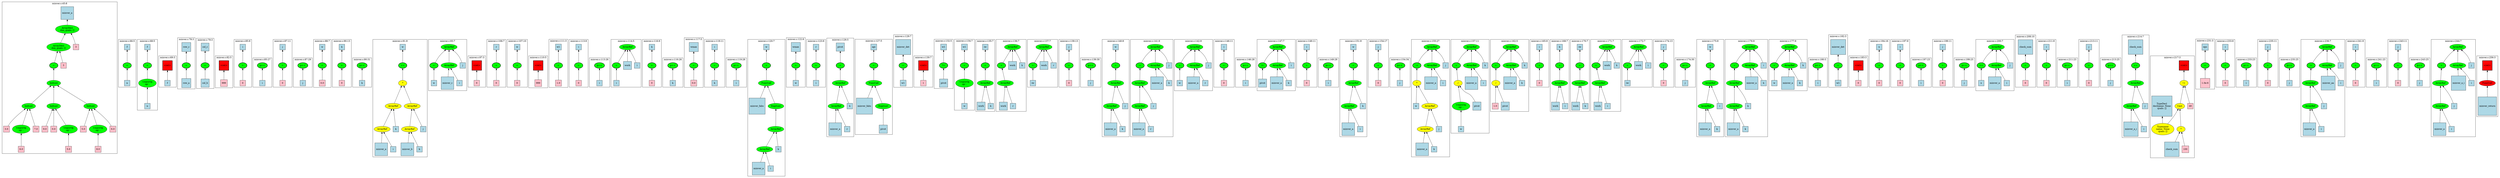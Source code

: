 strict graph "" {
	graph [bb="0,0,13914,1006.7",
		newrank=true
	];
	node [label="\N"];
	{
		graph [rank=same,
			rankdir=LR
		];
		rank2	[height=0.5,
			label="",
			pos="0.5,629.5",
			style=invis,
			width=0.013889];
		58	[fillcolor=green,
			height=0.5,
			label="=",
			pos="309.5,629.5",
			style="filled,bold",
			width=0.75];
		rank2 -- 58	[pos="1.1035,629.5 94.867,629.5 188.63,629.5 282.39,629.5",
			style=invis];
		129	[fillcolor=green,
			height=0.5,
			label="=",
			pos="721.5,629.5",
			style="filled,bold",
			width=0.75];
		58 -- 129	[pos="315.66,647.11 322.35,662.77 334.82,683.82 354.5,688 371.24,691.55 645.76,691.55 662.5,688 684.79,683.27 702.04,662.09 711.98,646.58",
			style=invis];
		132	[fillcolor=green,
			height=0.5,
			label="=",
			pos="830.5,629.5",
			style="filled,bold",
			width=0.75];
		129 -- 132	[pos="748.75,629.5 766.95,629.5 785.15,629.5 803.36,629.5",
			style=invis];
		136	[fillcolor=red,
			height=0.65278,
			label="\<ret\>",
			pos="939.5,629.5",
			shape=square,
			style="filled,bold",
			width=0.65278];
		132 -- 136	[pos="857.75,629.5 877.12,629.5 896.5,629.5 915.87,629.5",
			style=invis];
		175	[fillcolor=green,
			height=0.5,
			label="=",
			pos="1039.5,629.5",
			style="filled,bold",
			width=0.75];
		136 -- 175	[pos="963.33,629.5 979.69,629.5 996.06,629.5 1012.4,629.5",
			style=invis];
		178	[fillcolor=green,
			height=0.5,
			label="=",
			pos="1139.5,629.5",
			style="filled,bold",
			width=0.75];
		175 -- 178	[pos="1066.8,629.5 1082,629.5 1097.1,629.5 1112.3,629.5",
			style=invis];
		197	[fillcolor=red,
			height=0.65278,
			label="\<ret\>",
			pos="1239.5,629.5",
			shape=square,
			style="filled,bold",
			width=0.65278];
		178 -- 197	[pos="1166.8,629.5 1183.2,629.5 1199.6,629.5 1215.9,629.5",
			style=invis];
		201	[fillcolor=green,
			height=0.5,
			label="=",
			pos="1339.5,629.5",
			style="filled,bold",
			width=0.75];
		197 -- 201	[pos="1263.3,629.5 1279.7,629.5 1296.1,629.5 1312.4,629.5",
			style=invis];
		207	[fillcolor=green,
			height=0.5,
			label="p++",
			pos="1442.5,629.5",
			style="filled,bold",
			width=0.75];
		201 -- 207	[pos="1366.9,629.5 1383,629.5 1399.2,629.5 1415.3,629.5",
			style=invis];
		212	[fillcolor=green,
			height=0.5,
			label="=",
			pos="1549.5,629.5",
			style="filled,bold",
			width=0.75];
		207 -- 212	[pos="1469.7,629.5 1487.2,629.5 1504.8,629.5 1522.4,629.5",
			style=invis];
		218	[fillcolor=green,
			height=0.5,
			label="p++",
			pos="1656.5,629.5",
			style="filled,bold",
			width=0.75];
		212 -- 218	[pos="1576.7,629.5 1594.2,629.5 1611.8,629.5 1629.4,629.5",
			style=invis];
		221	[fillcolor=green,
			height=0.5,
			label="=",
			pos="1760.5,629.5",
			style="filled,bold",
			width=0.75];
		218 -- 221	[pos="1683.7,629.5 1700.2,629.5 1716.7,629.5 1733.2,629.5",
			style=invis];
		226	[fillcolor=green,
			height=0.5,
			label="=",
			pos="1863.5,629.5",
			style="filled,bold",
			width=0.75];
		221 -- 226	[pos="1787.9,629.5 1804,629.5 1820.2,629.5 1836.3,629.5",
			style=invis];
		232	[fillcolor=green,
			height=0.5,
			label="p++",
			pos="1970.5,629.5",
			style="filled,bold",
			width=0.75];
		226 -- 232	[pos="1890.7,629.5 1908.2,629.5 1925.8,629.5 1943.4,629.5",
			style=invis];
		234	[fillcolor=green,
			height=0.5,
			label="+=",
			pos="2200.5,629.5",
			style="filled,bold",
			width=0.75];
		232 -- 234	[pos="1997.9,629.5 2056.3,629.5 2114.8,629.5 2173.2,629.5",
			style=invis];
		247	[fillcolor=green,
			height=0.5,
			label="=",
			pos="2389.5,629.5",
			style="filled,bold",
			width=0.75];
		234 -- 247	[pos="2227.8,629.5 2272.7,629.5 2317.5,629.5 2362.3,629.5",
			style=invis];
		254	[fillcolor=red,
			height=0.65278,
			label="\<ret\>",
			pos="2638.5,629.5",
			shape=square,
			style="filled,bold",
			width=0.65278];
		247 -- 254	[pos="2395.7,647.11 2402.4,662.77 2414.8,683.82 2434.5,688 2450.3,691.34 2563.7,691.34 2579.5,688 2598.8,683.9 2614.4,667.43 2624.6,653.01",
			style=invis];
		286	[fillcolor=green,
			height=0.5,
			label="=",
			pos="2741.5,629.5",
			style="filled,bold",
			width=0.75];
		254 -- 286	[pos="2662.2,629.5 2679.6,629.5 2696.9,629.5 2714.3,629.5",
			style=invis];
		290	[fillcolor=green,
			height=0.5,
			label="=",
			pos="2852.5,629.5",
			style="filled,bold",
			width=0.75];
		286 -- 290	[pos="2768.8,629.5 2787.7,629.5 2806.5,629.5 2825.4,629.5",
			style=invis];
		318	[fillcolor=red,
			height=0.65278,
			label="\<ret\>",
			pos="2962.5,629.5",
			shape=square,
			style="filled,bold",
			width=0.65278];
		290 -- 318	[pos="2879.6,629.5 2899.3,629.5 2919.1,629.5 2938.9,629.5",
			style=invis];
		320	[fillcolor=green,
			height=0.5,
			label="=",
			pos="3069.5,629.5",
			style="filled,bold",
			width=0.75];
		318 -- 320	[pos="2986.3,629.5 3005,629.5 3023.6,629.5 3042.2,629.5",
			style=invis];
		325	[fillcolor=green,
			height=0.5,
			label="=",
			pos="3176.5,629.5",
			style="filled,bold",
			width=0.75];
		320 -- 325	[pos="3096.7,629.5 3114.2,629.5 3131.8,629.5 3149.4,629.5",
			style=invis];
		331	[fillcolor=green,
			height=0.5,
			label="p++",
			pos="3287.5,629.5",
			style="filled,bold",
			width=0.75];
		325 -- 331	[pos="3203.8,629.5 3222.7,629.5 3241.5,629.5 3260.4,629.5",
			style=invis];
		333	[fillcolor=green,
			height=0.5,
			label="=",
			pos="3383.5,629.5",
			style="filled,bold",
			width=0.75];
		331 -- 333	[pos="3314.5,629.5 3328.4,629.5 3342.4,629.5 3356.3,629.5",
			style=invis];
		340	[fillcolor=green,
			height=0.5,
			label="=",
			pos="3591.5,629.5",
			style="filled,bold",
			width=0.75];
		333 -- 340	[pos="3391.6,646.86 3397.9,658.62 3407.5,673.81 3419.5,684 3422.8,686.83 3424.2,687.09 3428.5,688 3450.5,692.66 3507.5,692.66 3529.5,688 \
3552.5,683.12 3570.9,661.73 3581.5,646.23",
			style=invis];
		346	[fillcolor=green,
			height=0.5,
			label="p++",
			pos="3702.5,629.5",
			style="filled,bold",
			width=0.75];
		340 -- 346	[pos="3618.8,629.5 3637.7,629.5 3656.5,629.5 3675.4,629.5",
			style=invis];
		349	[fillcolor=green,
			height=0.5,
			label="=",
			pos="3812.5,629.5",
			style="filled,bold",
			width=0.75];
		346 -- 349	[pos="3729.6,629.5 3748.1,629.5 3766.7,629.5 3785.3,629.5",
			style=invis];
		354	[fillcolor=green,
			height=0.5,
			label="=",
			pos="3923.5,629.5",
			style="filled,bold",
			width=0.75];
		349 -- 354	[pos="3839.8,629.5 3858.7,629.5 3877.5,629.5 3896.4,629.5",
			style=invis];
		360	[fillcolor=green,
			height=0.5,
			label="p++",
			pos="4037.5,629.5",
			style="filled,bold",
			width=0.75];
		354 -- 360	[pos="3950.7,629.5 3970.6,629.5 3990.5,629.5 4010.4,629.5",
			style=invis];
		363	[fillcolor=green,
			height=0.5,
			label="=",
			pos="4199.5,629.5",
			style="filled,bold",
			width=0.75];
		360 -- 363	[pos="4064.7,629.5 4100.6,629.5 4136.5,629.5 4172.4,629.5",
			style=invis];
		378	[fillcolor=green,
			height=0.5,
			label="=",
			pos="4358.5,629.5",
			style="filled,bold",
			width=0.75];
		363 -- 378	[pos="4226.5,629.5 4261.5,629.5 4296.5,629.5 4331.4,629.5",
			style=invis];
		381	[fillcolor=green,
			height=0.5,
			label="=",
			pos="4465.5,629.5",
			style="filled,bold",
			width=0.75];
		378 -- 381	[pos="4385.7,629.5 4403.2,629.5 4420.8,629.5 4438.4,629.5",
			style=invis];
		384	[fillcolor=green,
			height=0.5,
			label="=",
			pos="4602.5,629.5",
			style="filled,bold",
			width=0.75];
		381 -- 384	[pos="4492.5,629.5 4520.2,629.5 4547.8,629.5 4575.4,629.5",
			style=invis];
		391	[fillcolor=green,
			height=0.5,
			label="=",
			pos="4790.5,629.5",
			style="filled,bold",
			width=0.75];
		384 -- 391	[pos="4629.7,629.5 4674.3,629.5 4718.9,629.5 4763.5,629.5",
			style=invis];
		402	[fillcolor=green,
			height=0.5,
			label="=",
			pos="4949.5,629.5",
			style="filled,bold",
			width=0.75];
		391 -- 402	[pos="4817.5,629.5 4852.5,629.5 4887.5,629.5 4922.4,629.5",
			style=invis];
		405	[fillcolor=red,
			height=0.65278,
			label="\<ret\>",
			pos="5056.5,629.5",
			shape=square,
			style="filled,bold",
			width=0.65278];
		402 -- 405	[pos="4976.7,629.5 4995.4,629.5 5014.1,629.5 5032.8,629.5",
			style=invis];
		407	[fillcolor=green,
			height=0.5,
			label="*=",
			pos="5163.5,629.5",
			style="filled,bold",
			width=0.75];
		405 -- 407	[pos="5080.3,629.5 5099,629.5 5117.6,629.5 5136.2,629.5",
			style=invis];
		415	[fillcolor=green,
			height=0.5,
			label="=",
			pos="5276.5,629.5",
			style="filled,bold",
			width=0.75];
		407 -- 415	[pos="5190.9,629.5 5210.4,629.5 5229.9,629.5 5249.4,629.5",
			style=invis];
		419	[fillcolor=green,
			height=0.5,
			label="=",
			pos="5396.5,629.5",
			style="filled,bold",
			width=0.75];
		415 -- 419	[pos="5303.7,629.5 5325.6,629.5 5347.4,629.5 5369.3,629.5",
			style=invis];
		424	[fillcolor=green,
			height=0.5,
			label="=",
			pos="5496.5,629.5",
			style="filled,bold",
			width=0.75];
		419 -- 424	[pos="5423.8,629.5 5439,629.5 5454.1,629.5 5469.3,629.5",
			style=invis];
		431	[fillcolor=green,
			height=0.5,
			label="=",
			pos="5690.5,629.5",
			style="filled,bold",
			width=0.75];
		424 -- 431	[pos="5504.6,646.86 5510.9,658.62 5520.5,673.81 5532.5,684 5535.8,686.83 5537.2,687.09 5541.5,688 5563.5,692.66 5620.5,692.66 5642.5,688 \
5662.7,683.72 5676.2,662.69 5683.6,647.06",
			style=invis];
		438	[fillcolor=green,
			height=0.5,
			label="=",
			pos="5902.5,629.5",
			style="filled,bold",
			width=0.75];
		431 -- 438	[pos="5698.6,646.86 5704.9,658.62 5714.5,673.81 5726.5,684 5729.8,686.83 5731.2,687.09 5735.5,688 5757.5,692.66 5814.5,692.66 5836.5,688 \
5860.3,682.95 5880,661.6 5891.5,646.16",
			style=invis];
		444	[fillcolor=green,
			height=0.5,
			label="p++",
			pos="6016.5,629.5",
			style="filled,bold",
			width=0.75];
		438 -- 444	[pos="5929.7,629.5 5949.6,629.5 5969.5,629.5 5989.4,629.5",
			style=invis];
		447	[fillcolor=green,
			height=0.5,
			label="=",
			pos="6156.5,629.5",
			style="filled,bold",
			width=0.75];
		444 -- 447	[pos="6043.6,629.5 6072.1,629.5 6100.6,629.5 6129.1,629.5",
			style=invis];
		454	[fillcolor=green,
			height=0.5,
			label="=",
			pos="6292.5,629.5",
			style="filled,bold",
			width=0.75];
		447 -- 454	[pos="6183.6,629.5 6210.8,629.5 6238,629.5 6265.3,629.5",
			style=invis];
		465	[fillcolor=green,
			height=0.5,
			label="=",
			pos="6530.5,629.5",
			style="filled,bold",
			width=0.75];
		454 -- 465	[pos="6298.7,647.11 6305.4,662.77 6317.8,683.82 6337.5,688 6353.3,691.34 6466.7,691.34 6482.5,688 6502.7,683.72 6516.2,662.69 6523.6,647.06",
			style=invis];
		474	[fillcolor=green,
			height=0.5,
			label="=",
			pos="6786.5,629.5",
			style="filled,bold",
			width=0.75];
		465 -- 474	[pos="6536.7,647.11 6543.4,662.77 6555.8,683.82 6575.5,688 6591.3,691.34 6704.7,691.34 6720.5,688 6744.3,682.95 6764,661.6 6775.5,646.16",
			style=invis];
		480	[fillcolor=green,
			height=0.5,
			label="p++",
			pos="6900.5,629.5",
			style="filled,bold",
			width=0.75];
		474 -- 480	[pos="6813.7,629.5 6833.6,629.5 6853.5,629.5 6873.4,629.5",
			style=invis];
		482	[fillcolor=green,
			height=0.5,
			label="/=",
			pos="6996.5,629.5",
			style="filled,bold",
			width=0.75];
		480 -- 482	[pos="6927.5,629.5 6941.4,629.5 6955.4,629.5 6969.3,629.5",
			style=invis];
		491	[fillcolor=green,
			height=0.5,
			label="=",
			pos="7252.5,629.5",
			style="filled,bold",
			width=0.75];
		482 -- 491	[pos="7002.7,647.11 7009.4,662.77 7021.8,683.82 7041.5,688 7057.3,691.34 7170.7,691.34 7186.5,688 7210.3,682.95 7230,661.6 7241.5,646.16",
			style=invis];
		497	[fillcolor=green,
			height=0.5,
			label="p++",
			pos="7366.5,629.5",
			style="filled,bold",
			width=0.75];
		491 -- 497	[pos="7279.7,629.5 7299.6,629.5 7319.5,629.5 7339.4,629.5",
			style=invis];
		505	[fillcolor=green,
			height=0.5,
			label="=",
			pos="7506.5,629.5",
			style="filled,bold",
			width=0.75];
		497 -- 505	[pos="7393.6,629.5 7422.1,629.5 7450.6,629.5 7479.1,629.5",
			style=invis];
		519	[fillcolor=green,
			height=0.5,
			label="=",
			pos="7646.5,629.5",
			style="filled,bold",
			width=0.75];
		505 -- 519	[pos="7533.6,629.5 7562.1,629.5 7590.6,629.5 7619.1,629.5",
			style=invis];
		525	[fillcolor=green,
			height=0.5,
			label="p++",
			pos="7760.5,629.5",
			style="filled,bold",
			width=0.75];
		519 -- 525	[pos="7673.7,629.5 7693.6,629.5 7713.5,629.5 7733.4,629.5",
			style=invis];
		532	[fillcolor=green,
			height=0.5,
			label="-=",
			pos="7856.5,629.5",
			style="filled,bold",
			width=0.75];
		525 -- 532	[pos="7787.5,629.5 7801.4,629.5 7815.4,629.5 7829.3,629.5",
			style=invis];
		545	[fillcolor=green,
			height=0.5,
			label="=",
			pos="8094.5,629.5",
			style="filled,bold",
			width=0.75];
		532 -- 545	[pos="7862.7,647.11 7869.4,662.77 7881.8,683.82 7901.5,688 7917.3,691.34 8030.7,691.34 8046.5,688 8066.7,683.72 8080.2,662.69 8087.6,647.06",
			style=invis];
		555	[fillcolor=green,
			height=0.5,
			label="=",
			pos="8332.5,629.5",
			style="filled,bold",
			width=0.75];
		545 -- 555	[pos="8100.7,647.11 8107.4,662.77 8119.8,683.82 8139.5,688 8155.3,691.34 8268.7,691.34 8284.5,688 8304.7,683.72 8318.2,662.69 8325.6,647.06",
			style=invis];
		566	[fillcolor=green,
			height=0.5,
			label="=",
			pos="8584.5,629.5",
			style="filled,bold",
			width=0.75];
		555 -- 566	[pos="8338.7,647.11 8345.4,662.77 8357.8,683.82 8377.5,688 8393.3,691.34 8506.7,691.34 8522.5,688 8545.5,683.12 8563.9,661.73 8574.5,646.23",
			style=invis];
		577	[fillcolor=green,
			height=0.5,
			label="=",
			pos="8699.5,629.5",
			style="filled,bold",
			width=0.75];
		566 -- 577	[pos="8611.9,629.5 8632.1,629.5 8652.3,629.5 8672.5,629.5",
			style=invis];
		587	[fillcolor=green,
			height=0.5,
			label="=",
			pos="8821.5,629.5",
			style="filled,bold",
			width=0.75];
		577 -- 587	[pos="8726.7,629.5 8749.3,629.5 8771.9,629.5 8794.5,629.5",
			style=invis];
		592	[fillcolor=green,
			height=0.5,
			label="=",
			pos="8921.5,629.5",
			style="filled,bold",
			width=0.75];
		587 -- 592	[pos="8848.8,629.5 8864,629.5 8879.1,629.5 8894.3,629.5",
			style=invis];
		599	[fillcolor=green,
			height=0.5,
			label="=",
			pos="9115.5,629.5",
			style="filled,bold",
			width=0.75];
		592 -- 599	[pos="8929.6,646.86 8935.9,658.62 8945.5,673.81 8957.5,684 8960.8,686.83 8962.2,687.09 8966.5,688 8988.5,692.66 9045.5,692.66 9067.5,688 \
9087.7,683.72 9101.2,662.69 9108.6,647.06",
			style=invis];
		606	[fillcolor=green,
			height=0.5,
			label="=",
			pos="9327.5,629.5",
			style="filled,bold",
			width=0.75];
		599 -- 606	[pos="9123.6,646.86 9129.9,658.62 9139.5,673.81 9151.5,684 9154.8,686.83 9156.2,687.09 9160.5,688 9182.5,692.66 9239.5,692.66 9261.5,688 \
9285.3,682.95 9305,661.6 9316.5,646.16",
			style=invis];
		612	[fillcolor=green,
			height=0.5,
			label="p++",
			pos="9441.5,629.5",
			style="filled,bold",
			width=0.75];
		606 -- 612	[pos="9354.7,629.5 9374.6,629.5 9394.5,629.5 9414.4,629.5",
			style=invis];
		615	[fillcolor=green,
			height=0.5,
			label="=",
			pos="9581.5,629.5",
			style="filled,bold",
			width=0.75];
		612 -- 615	[pos="9468.6,629.5 9497.1,629.5 9525.6,629.5 9554.1,629.5",
			style=invis];
		622	[fillcolor=green,
			height=0.5,
			label="=",
			pos="9717.5,629.5",
			style="filled,bold",
			width=0.75];
		615 -- 622	[pos="9608.6,629.5 9635.8,629.5 9663,629.5 9690.3,629.5",
			style=invis];
		633	[fillcolor=green,
			height=0.5,
			label="=",
			pos="9955.5,629.5",
			style="filled,bold",
			width=0.75];
		622 -- 633	[pos="9723.7,647.11 9730.4,662.77 9742.8,683.82 9762.5,688 9778.3,691.34 9891.7,691.34 9907.5,688 9927.7,683.72 9941.2,662.69 9948.6,647.06",
			style=invis];
		640	[fillcolor=green,
			height=0.5,
			label="p++",
			pos="10208,629.5",
			style="filled,bold",
			width=0.75];
		633 -- 640	[pos="9961.7,647.11 9968.4,662.77 9980.8,683.82 10000,688 10016,691.34 10130,691.34 10146,688 10169,683.12 10187,661.73 10197,646.23",
			style=invis];
		642	[fillcolor=green,
			height=0.5,
			label="=",
			pos="10314,629.5",
			style="filled,bold",
			width=0.75];
		640 -- 642	[pos="10235,629.5 10252,629.5 10270,629.5 10287,629.5",
			style=invis];
		645	[fillcolor=red,
			height=0.65278,
			label="\<ret\>",
			pos="10422,629.5",
			shape=square,
			style="filled,bold",
			width=0.65278];
		642 -- 645	[pos="10342,629.5 10360,629.5 10379,629.5 10398,629.5",
			style=invis];
		659	[fillcolor=green,
			height=0.5,
			label="=",
			pos="10532,629.5",
			style="filled,bold",
			width=0.75];
		645 -- 659	[pos="10445,629.5 10465,629.5 10485,629.5 10505,629.5",
			style=invis];
		665	[fillcolor=green,
			height=0.5,
			label="=",
			pos="10642,629.5",
			style="filled,bold",
			width=0.75];
		659 -- 665	[pos="10560,629.5 10578,629.5 10597,629.5 10615,629.5",
			style=invis];
		671	[fillcolor=green,
			height=0.5,
			label="p++",
			pos="10754,629.5",
			style="filled,bold",
			width=0.75];
		665 -- 671	[pos="10670,629.5 10689,629.5 10708,629.5 10726,629.5",
			style=invis];
		676	[fillcolor=green,
			height=0.5,
			label="=",
			pos="10868,629.5",
			style="filled,bold",
			width=0.75];
		671 -- 676	[pos="10781,629.5 10801,629.5 10820,629.5 10840,629.5",
			style=invis];
		682	[fillcolor=green,
			height=0.5,
			label="p++",
			pos="10982,629.5",
			style="filled,bold",
			width=0.75];
		676 -- 682	[pos="10895,629.5 10915,629.5 10934,629.5 10954,629.5",
			style=invis];
		684	[fillcolor=green,
			height=0.5,
			label="+=",
			pos="11078,629.5",
			style="filled,bold",
			width=0.75];
		682 -- 684	[pos="11008,629.5 11022,629.5 11036,629.5 11050,629.5",
			style=invis];
		703	[fillcolor=green,
			height=0.5,
			label="=",
			pos="11334,629.5",
			style="filled,bold",
			width=0.75];
		684 -- 703	[pos="11084,647.11 11090,662.77 11103,683.82 11122,688 11138,691.34 11252,691.34 11268,688 11291,682.95 11311,661.6 11323,646.16",
			style=invis];
		709	[fillcolor=green,
			height=0.5,
			label="=",
			pos="11444,629.5",
			style="filled,bold",
			width=0.75];
		703 -- 709	[pos="11361,629.5 11379,629.5 11398,629.5 11416,629.5",
			style=invis];
		715	[fillcolor=green,
			height=0.5,
			label="p++",
			pos="11554,629.5",
			style="filled,bold",
			width=0.75];
		709 -- 715	[pos="11471,629.5 11490,629.5 11509,629.5 11527,629.5",
			style=invis];
		720	[fillcolor=green,
			height=0.5,
			label="=",
			pos="11668,629.5",
			style="filled,bold",
			width=0.75];
		715 -- 720	[pos="11582,629.5 11602,629.5 11621,629.5 11641,629.5",
			style=invis];
		726	[fillcolor=green,
			height=0.5,
			label="p++",
			pos="11782,629.5",
			style="filled,bold",
			width=0.75];
		720 -- 726	[pos="11696,629.5 11716,629.5 11735,629.5 11755,629.5",
			style=invis];
		728	[fillcolor=green,
			height=0.5,
			label="+=",
			pos="11922,629.5",
			style="filled,bold",
			width=0.75];
		726 -- 728	[pos="11810,629.5 11838,629.5 11867,629.5 11895,629.5",
			style=invis];
		735	[fillcolor=red,
			height=0.65278,
			label="\<ret\>",
			pos="12196,629.5",
			shape=square,
			style="filled,bold",
			width=0.65278];
		728 -- 735	[pos="11950,629.5 12024,629.5 12098,629.5 12172,629.5",
			style=invis];
		761	[fillcolor=green,
			height=0.5,
			label="=",
			pos="12314,629.5",
			style="filled,bold",
			width=0.75];
		735 -- 761	[pos="12219,629.5 12242,629.5 12265,629.5 12287,629.5",
			style=invis];
		766	[fillcolor=green,
			height=0.5,
			label="=",
			pos="12422,629.5",
			style="filled,bold",
			width=0.75];
		761 -- 766	[pos="12342,629.5 12359,629.5 12377,629.5 12394,629.5",
			style=invis];
		772	[fillcolor=green,
			height=0.5,
			label="p++",
			pos="12532,629.5",
			style="filled,bold",
			width=0.75];
		766 -- 772	[pos="12449,629.5 12468,629.5 12487,629.5 12505,629.5",
			style=invis];
		777	[fillcolor=green,
			height=0.5,
			label="=",
			pos="12646,629.5",
			style="filled,bold",
			width=0.75];
		772 -- 777	[pos="12560,629.5 12580,629.5 12599,629.5 12619,629.5",
			style=invis];
		783	[fillcolor=green,
			height=0.5,
			label="p++",
			pos="12760,629.5",
			style="filled,bold",
			width=0.75];
		777 -- 783	[pos="12674,629.5 12694,629.5 12713,629.5 12733,629.5",
			style=invis];
		785	[fillcolor=green,
			height=0.5,
			label="=",
			pos="12876,629.5",
			style="filled,bold",
			width=0.75];
		783 -- 785	[pos="12788,629.5 12808,629.5 12828,629.5 12848,629.5",
			style=invis];
		803	[fillcolor=green,
			height=0.5,
			label="=",
			pos="13128,629.5",
			style="filled,bold",
			width=0.75];
		785 -- 803	[pos="12882,647.09 12889,662.74 12902,683.79 12922,688 12937,691.34 13051,691.34 13066,688 13090,683.12 13108,661.73 13118,646.23",
			style=invis];
		809	[fillcolor=green,
			height=0.5,
			label="p++",
			pos="13240,629.5",
			style="filled,bold",
			width=0.75];
		803 -- 809	[pos="13156,629.5 13175,629.5 13194,629.5 13212,629.5",
			style=invis];
		814	[fillcolor=green,
			height=0.5,
			label="=",
			pos="13354,629.5",
			style="filled,bold",
			width=0.75];
		809 -- 814	[pos="13267,629.5 13287,629.5 13306,629.5 13326,629.5",
			style=invis];
		820	[fillcolor=green,
			height=0.5,
			label="p++",
			pos="13468,629.5",
			style="filled,bold",
			width=0.75];
		814 -- 820	[pos="13381,629.5 13401,629.5 13420,629.5 13440,629.5",
			style=invis];
		822	[fillcolor=green,
			height=0.5,
			label="=",
			pos="13584,629.5",
			style="filled,bold",
			width=0.75];
		820 -- 822	[pos="13495,629.5 13516,629.5 13536,629.5 13557,629.5",
			style=invis];
		854	[fillcolor=red,
			height=0.65278,
			label="\<ret\>",
			pos="13848,629.5",
			shape=square,
			style="filled,bold",
			width=0.65278];
		822 -- 854	[pos="13592,647.03 13600,662.63 13614,683.65 13634,688 13650,691.34 13764,691.34 13780,688 13800,683.57 13819,667.33 13831,653.09",
			style=invis];
		end	[height=0.5,
			label="",
			pos="13914,629.5",
			style=invis,
			width=0.013889];
		854 -- end	[pos="13872,629.5 13886,629.5 13899,629.5 13913,629.5",
			style=invis];
	}
	subgraph cluster772 {
		graph [bb="12480,504.5,12586,678.5",
			label="minver.c:233:23",
			lheight=0.21,
			lp="12532,667",
			lwidth=1.25
		];
		772;
		773	[fillcolor=lightblue,
			height=0.5,
			label=i,
			pos="12532,530.5",
			shape=square,
			style=filled,
			width=0.5];
		772 -- 773	[dir=back,
			pos="s,12532,611.16 12532,600.83 12532,584.03 12532,563.13 12532,548.69"];
	}
	subgraph cluster482 {
		graph [bb="6961.5,488.5,7191.5,780.5",
			label="minver.c:147:7",
			lheight=0.21,
			lp="7076.5,769",
			lwidth=1.15
		];
		482;
		488	[fillcolor=lightblue,
			height=0.61111,
			label=pivot,
			pos="6996.5,530.5",
			shape=square,
			style=filled,
			width=0.61111];
		482 -- 488	[dir=back,
			pos="s,6996.5,611.16 6996.5,600.76 6996.5,585.49 6996.5,566.85 6996.5,552.75"];
		483	[fillcolor=green,
			height=0.5,
			label=ArrayRef,
			pos="7085.5,731.5",
			style=filled,
			width=1.2277];
		483 -- 482	[dir=back,
			pos="s,7065.8,715.25 7058.1,708.8 7049.4,701.37 7040.2,692.73 7032.5,684 7022.3,672.4 7012.6,657.76 7005.9,646.73"];
		484	[fillcolor=green,
			height=0.5,
			label=ArrayRef,
			pos="7085.5,629.5",
			style=filled,
			width=1.2277];
		483 -- 484	[dir=back,
			pos="s,7085.5,713.08 7085.5,702.8 7085.5,685.16 7085.5,662.86 7085.5,647.72"];
		487	[fillcolor=lightblue,
			height=0.5,
			label=i,
			pos="7165.5,629.5",
			shape=square,
			style=filled,
			width=0.5];
		483 -- 487	[dir=back,
			pos="s,7106.1,715.53 7114.1,708.95 7122.6,701.64 7131.5,693.02 7138.5,684 7147,672.98 7154,658.84 7158.8,647.86"];
		485	[fillcolor=lightblue,
			height=0.94444,
			label=minver_a,
			pos="7077.5,530.5",
			shape=square,
			style=filled,
			width=0.94444];
		484 -- 485	[dir=back,
			pos="s,7084.1,611.16 7083.2,601.03 7082.3,589.75 7081.2,576.59 7080.2,564.78"];
		486	[fillcolor=lightblue,
			height=0.5,
			label=k,
			pos="7147.5,530.5",
			shape=square,
			style=filled,
			width=0.5];
		484 -- 486	[dir=back,
			pos="s,7096.3,611.6 7101.7,603.13 7112.7,585.92 7127,563.64 7136.6,548.53"];
	}
	subgraph cluster480 {
		graph [bb="6847.5,504.5,6953.5,678.5",
			label="minver.c:146:28",
			lheight=0.21,
			lp="6900.5,667",
			lwidth=1.25
		];
		480;
		481	[fillcolor=lightblue,
			height=0.5,
			label=i,
			pos="6900.5,530.5",
			shape=square,
			style=filled,
			width=0.5];
		480 -- 481	[dir=back,
			pos="s,6900.5,611.16 6900.5,600.83 6900.5,584.03 6900.5,563.13 6900.5,548.69"];
	}
	subgraph cluster545 {
		graph [bb="8059.5,247.5,8289.5,780.5",
			label="minver.c:157:11",
			lheight=0.21,
			lp="8174.5,769",
			lwidth=1.25
		];
		545;
		551	[fillcolor=yellow,
			height=0.5,
			label="/",
			pos="8104.5,530.5",
			style=filled,
			width=0.75];
		545 -- 551	[dir=back,
			pos="s,8096.3,611.16 8097.4,600.83 8099.1,584.03 8101.2,563.13 8102.7,548.69"];
		552	[fillcolor=green,
			height=0.74639,
			label="UnaryOp
op: -",
			pos="8114.5,402",
			style=filled,
			width=1.316];
		551 -- 552	[dir=back,
			pos="s,8105.8,512.44 8106.7,502.25 8108.4,480.54 8110.8,450.36 8112.4,428.99"];
		554	[fillcolor=lightblue,
			height=0.61111,
			label=pivot,
			pos="8201.5,402",
			shape=square,
			style=filled,
			width=0.61111];
		551 -- 554	[dir=back,
			pos="s,8117.5,514.67 8124.3,506.88 8129.5,500.89 8135.2,494.44 8140.5,488.5 8153.8,473.55 8158.7,471.1 8170.5,455 8177.7,445.26 8184.6,\
433.78 8190.2,424.08"];
		553	[fillcolor=lightblue,
			height=0.5,
			label=w,
			pos="8114.5,273.5",
			shape=square,
			style=filled,
			width=0.5];
		552 -- 553	[dir=back,
			pos="s,8114.5,375.1 8114.5,364.94 8114.5,340.98 8114.5,310.59 8114.5,291.85"];
		546	[fillcolor=green,
			height=0.5,
			label=ArrayRef,
			pos="8183.5,731.5",
			style=filled,
			width=1.2277];
		546 -- 545	[dir=back,
			pos="s,8163.8,715.25 8156.1,708.8 8147.4,701.37 8138.2,692.73 8130.5,684 8120.3,672.4 8110.6,657.76 8103.9,646.73"];
		547	[fillcolor=green,
			height=0.5,
			label=ArrayRef,
			pos="8183.5,629.5",
			style=filled,
			width=1.2277];
		546 -- 547	[dir=back,
			pos="s,8183.5,713.08 8183.5,702.8 8183.5,685.16 8183.5,662.86 8183.5,647.72"];
		550	[fillcolor=lightblue,
			height=0.5,
			label=k,
			pos="8263.5,629.5",
			shape=square,
			style=filled,
			width=0.5];
		546 -- 550	[dir=back,
			pos="s,8204.1,715.53 8212.1,708.95 8220.6,701.64 8229.5,693.02 8236.5,684 8245,672.98 8252,658.84 8256.8,647.86"];
		548	[fillcolor=lightblue,
			height=0.94444,
			label=minver_a,
			pos="8183.5,530.5",
			shape=square,
			style=filled,
			width=0.94444];
		547 -- 548	[dir=back,
			pos="s,8183.5,611.16 8183.5,601.03 8183.5,589.75 8183.5,576.59 8183.5,564.78"];
		549	[fillcolor=lightblue,
			height=0.5,
			label=i,
			pos="8253.5,530.5",
			shape=square,
			style=filled,
			width=0.5];
		547 -- 549	[dir=back,
			pos="s,8195.6,612.18 8201.7,603.93 8209.4,593.51 8218.5,581.2 8226.5,570 8231.5,563.1 8236.8,555.46 8241.5,548.81"];
	}
	subgraph cluster474 {
		graph [bb="6733.5,504.5,6839.5,780.5",
			label="minver.c:146:11",
			lheight=0.21,
			lp="6786.5,769",
			lwidth=1.25
		];
		474;
		476	[fillcolor=pink,
			height=0.5,
			label=0,
			pos="6786.5,530.5",
			shape=square,
			style=filled,
			width=0.5];
		474 -- 476	[dir=back,
			pos="s,6786.5,611.16 6786.5,600.83 6786.5,584.03 6786.5,563.13 6786.5,548.69"];
		475	[fillcolor=lightblue,
			height=0.5,
			label=i,
			pos="6786.5,731.5",
			shape=square,
			style=filled,
			width=0.5];
		475 -- 474	[dir=back,
			pos="s,6786.5,713.08 6786.5,702.8 6786.5,685.16 6786.5,662.86 6786.5,647.72"];
	}
	subgraph cluster465 {
		graph [bb="6495.5,488.5,6725.5,780.5",
			label="minver.c:142:9",
			lheight=0.21,
			lp="6610.5,769",
			lwidth=1.15
		];
		465;
		471	[fillcolor=lightblue,
			height=0.5,
			label=w,
			pos="6530.5,530.5",
			shape=square,
			style=filled,
			width=0.5];
		465 -- 471	[dir=back,
			pos="s,6530.5,611.16 6530.5,600.83 6530.5,584.03 6530.5,563.13 6530.5,548.69"];
		466	[fillcolor=green,
			height=0.5,
			label=ArrayRef,
			pos="6619.5,731.5",
			style=filled,
			width=1.2277];
		466 -- 465	[dir=back,
			pos="s,6599.8,715.25 6592.1,708.8 6583.4,701.37 6574.2,692.73 6566.5,684 6556.3,672.4 6546.6,657.76 6539.9,646.73"];
		467	[fillcolor=green,
			height=0.5,
			label=ArrayRef,
			pos="6619.5,629.5",
			style=filled,
			width=1.2277];
		466 -- 467	[dir=back,
			pos="s,6619.5,713.08 6619.5,702.8 6619.5,685.16 6619.5,662.86 6619.5,647.72"];
		470	[fillcolor=lightblue,
			height=0.5,
			label=j,
			pos="6699.5,629.5",
			shape=square,
			style=filled,
			width=0.5];
		466 -- 470	[dir=back,
			pos="s,6640.1,715.53 6648.1,708.95 6656.6,701.64 6665.5,693.02 6672.5,684 6681,672.98 6688,658.84 6692.8,647.86"];
		468	[fillcolor=lightblue,
			height=0.94444,
			label=minver_a,
			pos="6609.5,530.5",
			shape=square,
			style=filled,
			width=0.94444];
		467 -- 468	[dir=back,
			pos="s,6617.7,611.16 6616.7,601.03 6615.5,589.75 6614.1,576.59 6612.9,564.78"];
		469	[fillcolor=lightblue,
			height=0.5,
			label=r,
			pos="6679.5,530.5",
			shape=square,
			style=filled,
			width=0.5];
		467 -- 469	[dir=back,
			pos="s,6630,611.6 6635.5,602.66 6646.1,585.51 6659.7,563.5 6669,548.53"];
	}
	subgraph cluster761 {
		graph [bb="12266,497,12364,780.5",
			label="minver.c:231:3",
			lheight=0.21,
			lp="12315,769",
			lwidth=1.15
		];
		761;
		763	[fillcolor=pink,
			height=0.70833,
			label="1.0e-6",
			pos="12314,530.5",
			shape=square,
			style=filled,
			width=0.70833];
		761 -- 763	[dir=back,
			pos="s,12314,611.16 12314,601.08 12314,587.02 12314,570.02 12314,556.35"];
		762	[fillcolor=lightblue,
			height=0.5,
			label=eps,
			pos="12314,731.5",
			shape=square,
			style=filled,
			width=0.5];
		762 -- 761	[dir=back,
			pos="s,12314,713.08 12314,702.8 12314,685.16 12314,662.86 12314,647.72"];
	}
	subgraph cluster454 {
		graph [bb="6243.5,231.5,6487.5,780.5",
			label="minver.c:141:9",
			lheight=0.21,
			lp="6365.5,769",
			lwidth=1.15
		];
		454;
		460	[fillcolor=green,
			height=0.5,
			label=ArrayRef,
			pos="6295.5,530.5",
			style=filled,
			width=1.2277];
		454 -- 460	[dir=back,
			pos="s,6293,611.16 6293.4,600.83 6293.9,584.03 6294.5,563.13 6295,548.69"];
		461	[fillcolor=green,
			height=0.5,
			label=ArrayRef,
			pos="6295.5,402",
			style=filled,
			width=1.2277];
		460 -- 461	[dir=back,
			pos="s,6295.5,512.44 6295.5,502.2 6295.5,477.31 6295.5,441.29 6295.5,420.19"];
		464	[fillcolor=lightblue,
			height=0.5,
			label=j,
			pos="6375.5,402",
			shape=square,
			style=filled,
			width=0.5];
		460 -- 464	[dir=back,
			pos="s,6308.2,513.09 6314.4,504.82 6324.9,490.58 6338,472.16 6348.5,455 6355.4,443.72 6362.3,430.48 6367.3,420.19"];
		462	[fillcolor=lightblue,
			height=0.94444,
			label=minver_a,
			pos="6290.5,273.5",
			shape=square,
			style=filled,
			width=0.94444];
		461 -- 462	[dir=back,
			pos="s,6294.8,383.94 6294.4,373.94 6293.7,354.53 6292.6,328.27 6291.8,307.61"];
		463	[fillcolor=lightblue,
			height=0.5,
			label=r,
			pos="6360.5,273.5",
			shape=square,
			style=filled,
			width=0.5];
		461 -- 463	[dir=back,
			pos="s,6304.1,384.2 6308.9,374.98 6321.7,350.09 6340.6,313.24 6351.6,291.77"];
		455	[fillcolor=green,
			height=0.5,
			label=ArrayRef,
			pos="6381.5,731.5",
			style=filled,
			width=1.2277];
		455 -- 454	[dir=back,
			pos="s,6361.8,715.25 6354.1,708.8 6345.4,701.37 6336.2,692.73 6328.5,684 6318.3,672.4 6308.6,657.76 6301.9,646.73"];
		456	[fillcolor=green,
			height=0.5,
			label=ArrayRef,
			pos="6381.5,629.5",
			style=filled,
			width=1.2277];
		455 -- 456	[dir=back,
			pos="s,6381.5,713.08 6381.5,702.8 6381.5,685.16 6381.5,662.86 6381.5,647.72"];
		459	[fillcolor=lightblue,
			height=0.5,
			label=j,
			pos="6461.5,629.5",
			shape=square,
			style=filled,
			width=0.5];
		455 -- 459	[dir=back,
			pos="s,6402.1,715.53 6410.1,708.95 6418.6,701.64 6427.5,693.02 6434.5,684 6443,672.98 6450,658.84 6454.8,647.86"];
		457	[fillcolor=lightblue,
			height=0.94444,
			label=minver_a,
			pos="6391.5,530.5",
			shape=square,
			style=filled,
			width=0.94444];
		456 -- 457	[dir=back,
			pos="s,6383.3,611.16 6384.3,601.03 6385.5,589.75 6386.9,576.59 6388.1,564.78"];
		458	[fillcolor=lightblue,
			height=0.5,
			label=k,
			pos="6461.5,530.5",
			shape=square,
			style=filled,
			width=0.5];
		456 -- 458	[dir=back,
			pos="s,6396.9,612.59 6404,605.06 6413.7,594.59 6425,581.95 6434.5,570 6439.9,563.24 6445.5,555.47 6450.1,548.7"];
	}
	subgraph cluster532 {
		graph [bb="7821.5,117,8051.5,780.5",
			label="minver.c:155:27",
			lheight=0.21,
			lp="7936.5,769",
			lwidth=1.25
		];
		532;
		538	[fillcolor=yellow,
			height=0.5,
			label="*",
			pos="7856.5,530.5",
			style=filled,
			width=0.75];
		532 -- 538	[dir=back,
			pos="s,7856.5,611.16 7856.5,600.83 7856.5,584.03 7856.5,563.13 7856.5,548.69"];
		539	[fillcolor=lightblue,
			height=0.5,
			label=w,
			pos="7851.5,402",
			shape=square,
			style=filled,
			width=0.5];
		538 -- 539	[dir=back,
			pos="s,7855.8,512.44 7855.4,502.2 7854.4,477.31 7853,441.29 7852.2,420.19"];
		540	[fillcolor=yellow,
			height=0.5,
			label=ArrayRef,
			pos="7931.5,402",
			style=filled,
			width=1.2277];
		538 -- 540	[dir=back,
			pos="s,7866,513.48 7871.1,504.88 7886,479.76 7908.7,441.47 7921.6,419.69"];
		541	[fillcolor=yellow,
			height=0.5,
			label=ArrayRef,
			pos="7902.5,273.5",
			style=filled,
			width=1.2277];
		540 -- 541	[dir=back,
			pos="s,7927.6,383.94 7925.3,374.04 7919.6,349.13 7911.3,312.88 7906.4,291.69"];
		544	[fillcolor=lightblue,
			height=0.5,
			label=j,
			pos="7982.5,273.5",
			shape=square,
			style=filled,
			width=0.5];
		540 -- 544	[dir=back,
			pos="s,7938.3,384.2 7942.1,374.65 7952.2,349.76 7966.9,313.15 7975.5,291.77"];
		533	[fillcolor=green,
			height=0.5,
			label=ArrayRef,
			pos="7945.5,731.5",
			style=filled,
			width=1.2277];
		533 -- 532	[dir=back,
			pos="s,7925.8,715.25 7918.1,708.8 7909.4,701.37 7900.2,692.73 7892.5,684 7882.3,672.4 7872.6,657.76 7865.9,646.73"];
		534	[fillcolor=green,
			height=0.5,
			label=ArrayRef,
			pos="7945.5,629.5",
			style=filled,
			width=1.2277];
		533 -- 534	[dir=back,
			pos="s,7945.5,713.08 7945.5,702.8 7945.5,685.16 7945.5,662.86 7945.5,647.72"];
		537	[fillcolor=lightblue,
			height=0.5,
			label=j,
			pos="8025.5,629.5",
			shape=square,
			style=filled,
			width=0.5];
		533 -- 537	[dir=back,
			pos="s,7966.1,715.53 7974.1,708.95 7982.6,701.64 7991.5,693.02 7998.5,684 8007,672.98 8014,658.84 8018.8,647.86"];
		535	[fillcolor=lightblue,
			height=0.94444,
			label=minver_a,
			pos="7940.5,530.5",
			shape=square,
			style=filled,
			width=0.94444];
		534 -- 535	[dir=back,
			pos="s,7944.6,611.16 7944.1,601.03 7943.5,589.75 7942.8,576.59 7942.2,564.78"];
		536	[fillcolor=lightblue,
			height=0.5,
			label=i,
			pos="8010.5,530.5",
			shape=square,
			style=filled,
			width=0.5];
		534 -- 536	[dir=back,
			pos="s,7956.5,612.05 7962.2,603.59 7973.7,586.38 7988.8,563.93 7999,548.69"];
		542	[fillcolor=lightblue,
			height=0.94444,
			label=minver_a,
			pos="7882.5,159",
			shape=square,
			style=filled,
			width=0.94444];
		541 -- 542	[dir=back,
			pos="s,7899.5,255.41 7897.7,245.3 7894.9,229.6 7891.3,209.74 7888.4,193.13"];
		543	[fillcolor=lightblue,
			height=0.5,
			label=k,
			pos="7952.5,159",
			shape=square,
			style=filled,
			width=0.5];
		541 -- 543	[dir=back,
			pos="s,7910.1,255.41 7914.3,245.99 7923.7,224.75 7936.7,195.57 7944.8,177.25"];
	}
	subgraph cluster525 {
		graph [bb="7707.5,504.5,7813.5,678.5",
			label="minver.c:154:34",
			lheight=0.21,
			lp="7760.5,667",
			lwidth=1.25
		];
		525;
		526	[fillcolor=lightblue,
			height=0.5,
			label=j,
			pos="7760.5,530.5",
			shape=square,
			style=filled,
			width=0.5];
		525 -- 526	[dir=back,
			pos="s,7760.5,611.16 7760.5,600.83 7760.5,584.03 7760.5,563.13 7760.5,548.69"];
	}
	subgraph cluster519 {
		graph [bb="7593.5,504.5,7699.5,780.5",
			label="minver.c:154:17",
			lheight=0.21,
			lp="7646.5,769",
			lwidth=1.25
		];
		519;
		521	[fillcolor=pink,
			height=0.5,
			label=0,
			pos="7646.5,530.5",
			shape=square,
			style=filled,
			width=0.5];
		519 -- 521	[dir=back,
			pos="s,7646.5,611.16 7646.5,600.83 7646.5,584.03 7646.5,563.13 7646.5,548.69"];
		520	[fillcolor=lightblue,
			height=0.5,
			label=j,
			pos="7646.5,731.5",
			shape=square,
			style=filled,
			width=0.5];
		520 -- 519	[dir=back,
			pos="s,7646.5,713.08 7646.5,702.8 7646.5,685.16 7646.5,662.86 7646.5,647.72"];
	}
	subgraph cluster58 {
		graph [bb="9.5,133,667.5,998.74",
			label="minver.c:45:8",
			lheight=0.21,
			lp="338.5,987.24",
			lwidth=1.06
		];
		58;
		65	[fillcolor=green,
			height=0.5,
			label=InitList,
			pos="309.5,530.5",
			style=filled,
			width=1.011];
		58 -- 65	[dir=back,
			pos="s,309.5,611.16 309.5,600.83 309.5,584.03 309.5,563.13 309.5,548.69"];
		66	[fillcolor=green,
			height=0.5,
			label=InitList,
			pos="160.5,402",
			style=filled,
			width=1.011];
		65 -- 66	[dir=back,
			pos="s,291.82,514.49 283.85,507.72 253.67,482.1 204.35,440.23 178.15,417.99"];
		71	[fillcolor=green,
			height=0.5,
			label=InitList,
			pos="309.5,402",
			style=filled,
			width=1.011];
		65 -- 71	[dir=back,
			pos="s,309.5,512.44 309.5,502.2 309.5,477.31 309.5,441.29 309.5,420.19"];
		76	[fillcolor=green,
			height=0.5,
			label=InitList,
			pos="516.5,402",
			style=filled,
			width=1.011];
		65 -- 76	[dir=back,
			pos="s,331.65,515.96 340.4,510.61 382.68,484.78 457.5,439.06 494.51,416.44"];
		67	[fillcolor=pink,
			height=0.5,
			label=3.0,
			pos="35.5,273.5",
			shape=square,
			style=filled,
			width=0.5];
		66 -- 67	[dir=back,
			pos="s,141.64,386.25 133.62,379.71 113.02,362.75 84.499,337.81 62.5,313 56.651,306.4 50.931,298.52 46.273,291.61"];
		68	[fillcolor=green,
			height=0.74639,
			label="UnaryOp
op: -",
			pos="118.5,273.5",
			style=filled,
			width=1.316];
		66 -- 68	[dir=back,
			pos="s,154.92,384.2 151.72,374.56 144.46,352.68 134.2,321.79 127.01,300.14"];
		70	[fillcolor=pink,
			height=0.5,
			label=7.0,
			pos="201.5,273.5",
			shape=square,
			style=filled,
			width=0.5];
		66 -- 70	[dir=back,
			pos="s,165.94,384.2 169.04,374.65 177.11,349.76 188.97,313.15 195.9,291.77"];
		72	[fillcolor=pink,
			height=0.5,
			label=9.0,
			pos="255.5,273.5",
			shape=square,
			style=filled,
			width=0.5];
		71 -- 72	[dir=back,
			pos="s,302.33,384.2 298.39,374.98 287.77,350.09 272.04,313.24 262.87,291.77"];
		73	[fillcolor=pink,
			height=0.5,
			label=0.0,
			pos="309.5,273.5",
			shape=square,
			style=filled,
			width=0.5];
		71 -- 73	[dir=back,
			pos="s,309.5,383.94 309.5,373.7 309.5,348.81 309.5,312.79 309.5,291.69"];
		74	[fillcolor=green,
			height=0.74639,
			label="UnaryOp
op: -",
			pos="392.5,273.5",
			style=filled,
			width=1.316];
		71 -- 74	[dir=back,
			pos="s,320.18,384.72 325.82,376.13 340.48,353.78 361.88,321.17 376.45,298.96"];
		77	[fillcolor=pink,
			height=0.5,
			label=5.0,
			pos="475.5,273.5",
			shape=square,
			style=filled,
			width=0.5];
		76 -- 77	[dir=back,
			pos="s,511.06,384.2 507.96,374.65 499.89,349.76 488.03,313.15 481.1,291.77"];
		78	[fillcolor=green,
			height=0.74639,
			label="UnaryOp
op: -",
			pos="558.5,273.5",
			style=filled,
			width=1.316];
		76 -- 78	[dir=back,
			pos="s,522.08,384.2 525.28,374.56 532.54,352.68 542.8,321.79 549.99,300.14"];
		80	[fillcolor=pink,
			height=0.5,
			label=6.0,
			pos="641.5,273.5",
			shape=square,
			style=filled,
			width=0.5];
		76 -- 80	[dir=back,
			pos="s,535.36,386.25 543.38,379.71 563.98,362.75 592.5,337.81 614.5,313 620.35,306.4 626.07,298.52 630.73,291.61"];
		59	[fillcolor=green,
			height=0.74639,
			label="ArrayDecl
dim_quals: []",
			pos="340.5,731.5",
			style=filled,
			width=1.7678];
		59 -- 58	[dir=back,
			pos="s,332.52,704.75 329.5,695.01 324.47,678.81 318.76,660.37 314.73,647.37"];
		64	[fillcolor=pink,
			height=0.5,
			label=3,
			pos="372.5,629.5",
			shape=square,
			style=filled,
			width=0.5];
		59 -- 64	[dir=back,
			pos="s,348.74,704.75 351.84,695.08 356.99,678.98 362.84,660.68 367,647.67"];
		60	[fillcolor=green,
			height=0.74639,
			label="ArrayDecl
dim_quals: []",
			pos="390.5,836.87",
			style=filled,
			width=1.7678];
		60 -- 59	[dir=back,
			pos="s,378.14,810.32 373.61,800.96 366.83,786.93 359.15,771.05 352.89,758.12"];
		63	[fillcolor=pink,
			height=0.5,
			label=3,
			pos="440.5,731.5",
			shape=square,
			style=filled,
			width=0.5];
		60 -- 63	[dir=back,
			pos="s,408.47,810.73 413.36,802.27 413.4,802.18 413.45,802.09 413.5,802 422.53,784.81 430.25,763.9 435.09,749.54"];
		61	[fillcolor=lightblue,
			height=0.94444,
			label=minver_a,
			pos="390.5,933.74",
			shape=square,
			style=filled,
			width=0.94444];
		61 -- 60	[dir=back,
			pos="s,390.5,899.56 390.5,889.5 390.5,880.8 390.5,871.91 390.5,864.01"];
		69	[fillcolor=pink,
			height=0.5,
			label=6.0,
			pos="118.5,159",
			shape=square,
			style=filled,
			width=0.5];
		68 -- 69	[dir=back,
			pos="s,118.5,246.41 118.5,236.18 118.5,216.39 118.5,192.84 118.5,177.21"];
		75	[fillcolor=pink,
			height=0.5,
			label=5.0,
			pos="392.5,159",
			shape=square,
			style=filled,
			width=0.5];
		74 -- 75	[dir=back,
			pos="s,392.5,246.41 392.5,236.18 392.5,216.39 392.5,192.84 392.5,177.21"];
		79	[fillcolor=pink,
			height=0.5,
			label=8.0,
			pos="558.5,159",
			shape=square,
			style=filled,
			width=0.5];
		78 -- 79	[dir=back,
			pos="s,558.5,246.41 558.5,236.18 558.5,216.39 558.5,192.84 558.5,177.21"];
	}
	subgraph cluster505 {
		graph [bb="7427.5,231.5,7585.5,780.5",
			label="minver.c:151:9",
			lheight=0.21,
			lp="7506.5,769",
			lwidth=1.15
		];
		505;
		507	[fillcolor=green,
			height=0.5,
			label=ArrayRef,
			pos="7506.5,530.5",
			style=filled,
			width=1.2277];
		505 -- 507	[dir=back,
			pos="s,7506.5,611.16 7506.5,600.83 7506.5,584.03 7506.5,563.13 7506.5,548.69"];
		508	[fillcolor=green,
			height=0.5,
			label=ArrayRef,
			pos="7479.5,402",
			style=filled,
			width=1.2277];
		507 -- 508	[dir=back,
			pos="s,7502.9,512.44 7500.7,502.54 7495.4,477.63 7487.7,441.38 7483.2,420.19"];
		511	[fillcolor=lightblue,
			height=0.5,
			label=k,
			pos="7559.5,402",
			shape=square,
			style=filled,
			width=0.5];
		507 -- 511	[dir=back,
			pos="s,7513.5,512.7 7517.5,503.15 7528,478.26 7543.3,441.65 7552.3,420.27"];
		509	[fillcolor=lightblue,
			height=0.94444,
			label=minver_a,
			pos="7474.5,273.5",
			shape=square,
			style=filled,
			width=0.94444];
		508 -- 509	[dir=back,
			pos="s,7478.8,383.94 7478.4,373.94 7477.7,354.53 7476.6,328.27 7475.8,307.61"];
		510	[fillcolor=lightblue,
			height=0.5,
			label=i,
			pos="7544.5,273.5",
			shape=square,
			style=filled,
			width=0.5];
		508 -- 510	[dir=back,
			pos="s,7488.1,384.2 7492.9,374.98 7505.7,350.09 7524.6,313.24 7535.6,291.77"];
		506	[fillcolor=lightblue,
			height=0.5,
			label=w,
			pos="7506.5,731.5",
			shape=square,
			style=filled,
			width=0.5];
		506 -- 505	[dir=back,
			pos="s,7506.5,713.08 7506.5,702.8 7506.5,685.16 7506.5,662.86 7506.5,647.72"];
	}
	subgraph cluster854 {
		graph [bb="13792,346.5,13904,684",
			label="minver.c:256:3",
			lheight=0.21,
			lp="13848,672.5",
			lwidth=1.15
		];
		854;
		855	[fillcolor=red,
			height=0.5,
			label=FuncCall,
			pos="13848,530.5",
			style=filled,
			width=1.1916];
		854 -- 855	[dir=back,
			pos="s,13848,605.51 13848,595.12 13848,579.44 13848,561.41 13848,548.56"];
		856	[fillcolor=lightblue,
			height=1.3194,
			label=minver_return,
			pos="13848,402",
			shape=square,
			style=filled,
			width=1.3194];
		855 -- 856	[dir=back,
			pos="s,13848,512.44 13848,502.12 13848,486.82 13848,467.33 13848,449.69"];
	}
	subgraph cluster497 {
		graph [bb="7313.5,504.5,7419.5,678.5",
			label="minver.c:149:28",
			lheight=0.21,
			lp="7366.5,667",
			lwidth=1.25
		];
		497;
		498	[fillcolor=lightblue,
			height=0.5,
			label=i,
			pos="7366.5,530.5",
			shape=square,
			style=filled,
			width=0.5];
		497 -- 498	[dir=back,
			pos="s,7366.5,611.16 7366.5,600.83 7366.5,584.03 7366.5,563.13 7366.5,548.69"];
	}
	subgraph cluster615 {
		graph [bb="9502.5,231.5,9660.5,780.5",
			label="minver.c:175:9",
			lheight=0.21,
			lp="9581.5,769",
			lwidth=1.15
		];
		615;
		617	[fillcolor=green,
			height=0.5,
			label=ArrayRef,
			pos="9581.5,530.5",
			style=filled,
			width=1.2277];
		615 -- 617	[dir=back,
			pos="s,9581.5,611.16 9581.5,600.83 9581.5,584.03 9581.5,563.13 9581.5,548.69"];
		618	[fillcolor=green,
			height=0.5,
			label=ArrayRef,
			pos="9554.5,402",
			style=filled,
			width=1.2277];
		617 -- 618	[dir=back,
			pos="s,9577.9,512.44 9575.7,502.54 9570.4,477.63 9562.7,441.38 9558.2,420.19"];
		621	[fillcolor=lightblue,
			height=0.5,
			label=i,
			pos="9634.5,402",
			shape=square,
			style=filled,
			width=0.5];
		617 -- 621	[dir=back,
			pos="s,9588.5,512.7 9592.5,503.15 9603,478.26 9618.3,441.65 9627.3,420.27"];
		619	[fillcolor=lightblue,
			height=0.94444,
			label=minver_a,
			pos="9549.5,273.5",
			shape=square,
			style=filled,
			width=0.94444];
		618 -- 619	[dir=back,
			pos="s,9553.8,383.94 9553.4,373.94 9552.7,354.53 9551.6,328.27 9550.8,307.61"];
		620	[fillcolor=lightblue,
			height=0.5,
			label=k,
			pos="9619.5,273.5",
			shape=square,
			style=filled,
			width=0.5];
		618 -- 620	[dir=back,
			pos="s,9563.1,384.2 9567.9,374.98 9580.7,350.09 9599.6,313.24 9610.6,291.77"];
		616	[fillcolor=lightblue,
			height=0.5,
			label=w,
			pos="9581.5,731.5",
			shape=square,
			style=filled,
			width=0.5];
		616 -- 615	[dir=back,
			pos="s,9581.5,713.08 9581.5,702.8 9581.5,685.16 9581.5,662.86 9581.5,647.72"];
	}
	subgraph cluster491 {
		graph [bb="7199.5,504.5,7305.5,780.5",
			label="minver.c:149:11",
			lheight=0.21,
			lp="7252.5,769",
			lwidth=1.25
		];
		491;
		493	[fillcolor=pink,
			height=0.5,
			label=0,
			pos="7252.5,530.5",
			shape=square,
			style=filled,
			width=0.5];
		491 -- 493	[dir=back,
			pos="s,7252.5,611.16 7252.5,600.83 7252.5,584.03 7252.5,563.13 7252.5,548.69"];
		492	[fillcolor=lightblue,
			height=0.5,
			label=i,
			pos="7252.5,731.5",
			shape=square,
			style=filled,
			width=0.5];
		492 -- 491	[dir=back,
			pos="s,7252.5,713.08 7252.5,702.8 7252.5,685.16 7252.5,662.86 7252.5,647.72"];
	}
	subgraph cluster612 {
		graph [bb="9388.5,504.5,9494.5,678.5",
			label="minver.c:174:30",
			lheight=0.21,
			lp="9441.5,667",
			lwidth=1.25
		];
		612;
		613	[fillcolor=lightblue,
			height=0.5,
			label=j,
			pos="9441.5,530.5",
			shape=square,
			style=filled,
			width=0.5];
		612 -- 613	[dir=back,
			pos="s,9441.5,611.16 9441.5,600.83 9441.5,584.03 9441.5,563.13 9441.5,548.69"];
	}
	subgraph cluster766 {
		graph [bb="12372,504.5,12472,780.5",
			label="minver.c:233:9",
			lheight=0.21,
			lp="12422,769",
			lwidth=1.15
		];
		766;
		768	[fillcolor=pink,
			height=0.5,
			label=0,
			pos="12422,530.5",
			shape=square,
			style=filled,
			width=0.5];
		766 -- 768	[dir=back,
			pos="s,12422,611.16 12422,600.83 12422,584.03 12422,563.13 12422,548.69"];
		767	[fillcolor=lightblue,
			height=0.5,
			label=i,
			pos="12422,731.5",
			shape=square,
			style=filled,
			width=0.5];
		767 -- 766	[dir=back,
			pos="s,12422,713.08 12422,702.8 12422,685.16 12422,662.86 12422,647.72"];
	}
	subgraph cluster822 {
		graph [bb="13528,231.5,13784,780.5",
			label="minver.c:244:7",
			lheight=0.21,
			lp="13656,769",
			lwidth=1.15
		];
		822;
		828	[fillcolor=green,
			height=0.5,
			label=ArrayRef,
			pos="13580,530.5",
			style=filled,
			width=1.2277];
		822 -- 828	[dir=back,
			pos="s,13584,611.16 13583,600.83 13583,584.03 13582,563.13 13581,548.69"];
		829	[fillcolor=green,
			height=0.5,
			label=ArrayRef,
			pos="13580,402",
			style=filled,
			width=1.2277];
		828 -- 829	[dir=back,
			pos="s,13580,512.44 13580,502.2 13580,477.31 13580,441.29 13580,420.19"];
		832	[fillcolor=lightblue,
			height=0.5,
			label=j,
			pos="13660,402",
			shape=square,
			style=filled,
			width=0.5];
		828 -- 832	[dir=back,
			pos="s,13593,513.09 13599,504.82 13610,490.58 13623,472.16 13634,455 13640,443.72 13647,430.48 13652,420.19"];
		830	[fillcolor=lightblue,
			height=0.94444,
			label=minver_a,
			pos="13576,273.5",
			shape=square,
			style=filled,
			width=0.94444];
		829 -- 830	[dir=back,
			pos="s,13580,383.94 13579,373.94 13579,354.53 13578,328.27 13577,307.61"];
		831	[fillcolor=lightblue,
			height=0.5,
			label=i,
			pos="13646,273.5",
			shape=square,
			style=filled,
			width=0.5];
		829 -- 831	[dir=back,
			pos="s,13589,384.2 13594,374.98 13607,350.09 13626,313.24 13637,291.77"];
		823	[fillcolor=green,
			height=0.5,
			label=ArrayRef,
			pos="13678,731.5",
			style=filled,
			width=1.2277];
		823 -- 822	[dir=back,
			pos="s,13659,715.21 13652,708.7 13643,701.21 13634,692.55 13626,684 13614,672.04 13603,657.16 13595,646.13"];
		824	[fillcolor=green,
			height=0.5,
			label=ArrayRef,
			pos="13678,629.5",
			style=filled,
			width=1.2277];
		823 -- 824	[dir=back,
			pos="s,13678,713.08 13678,702.8 13678,685.16 13678,662.86 13678,647.72"];
		827	[fillcolor=lightblue,
			height=0.5,
			label=j,
			pos="13758,629.5",
			shape=square,
			style=filled,
			width=0.5];
		823 -- 827	[dir=back,
			pos="s,13699,715.53 13707,708.95 13716,701.64 13725,693.02 13732,684 13740,672.98 13747,658.84 13752,647.86"];
		825	[fillcolor=lightblue,
			height=1.0972,
			label=minver_a_i,
			pos="13682,530.5",
			shape=square,
			style=filled,
			width=1.0972];
		824 -- 825	[dir=back,
			pos="s,13679,611.16 13680,600.98 13680,591.35 13680,580.36 13681,570"];
		826	[fillcolor=lightblue,
			height=0.5,
			label=i,
			pos="13758,530.5",
			shape=square,
			style=filled,
			width=0.5];
		824 -- 826	[dir=back,
			pos="s,13694,612.59 13701,605.06 13711,594.59 13722,581.95 13732,570 13737,563.24 13742,555.47 13747,548.7"];
	}
	subgraph cluster820 {
		graph [bb="13414,504.5,13520,678.5",
			label="minver.c:243:25",
			lheight=0.21,
			lp="13468,667",
			lwidth=1.25
		];
		820;
		821	[fillcolor=lightblue,
			height=0.5,
			label=j,
			pos="13468,530.5",
			shape=square,
			style=filled,
			width=0.5];
		820 -- 821	[dir=back,
			pos="s,13468,611.16 13468,600.83 13468,584.03 13468,563.13 13468,548.69"];
	}
	subgraph cluster777 {
		graph [bb="12594,504.5,12700,780.5",
			label="minver.c:235:11",
			lheight=0.21,
			lp="12646,769",
			lwidth=1.25
		];
		777;
		779	[fillcolor=pink,
			height=0.5,
			label=0,
			pos="12646,530.5",
			shape=square,
			style=filled,
			width=0.5];
		777 -- 779	[dir=back,
			pos="s,12646,611.16 12646,600.83 12646,584.03 12646,563.13 12646,548.69"];
		778	[fillcolor=lightblue,
			height=0.5,
			label=j,
			pos="12646,731.5",
			shape=square,
			style=filled,
			width=0.5];
		778 -- 777	[dir=back,
			pos="s,12646,713.08 12646,702.8 12646,685.16 12646,662.86 12646,647.72"];
	}
	subgraph cluster814 {
		graph [bb="13300,504.5,13406,780.5",
			label="minver.c:243:11",
			lheight=0.21,
			lp="13354,769",
			lwidth=1.25
		];
		814;
		816	[fillcolor=pink,
			height=0.5,
			label=0,
			pos="13354,530.5",
			shape=square,
			style=filled,
			width=0.5];
		814 -- 816	[dir=back,
			pos="s,13354,611.16 13354,600.83 13354,584.03 13354,563.13 13354,548.69"];
		815	[fillcolor=lightblue,
			height=0.5,
			label=j,
			pos="13354,731.5",
			shape=square,
			style=filled,
			width=0.5];
		815 -- 814	[dir=back,
			pos="s,13354,713.08 13354,702.8 13354,685.16 13354,662.86 13354,647.72"];
	}
	subgraph cluster809 {
		graph [bb="13186,504.5,13292,678.5",
			label="minver.c:241:23",
			lheight=0.21,
			lp="13240,667",
			lwidth=1.25
		];
		809;
		810	[fillcolor=lightblue,
			height=0.5,
			label=i,
			pos="13240,530.5",
			shape=square,
			style=filled,
			width=0.5];
		809 -- 810	[dir=back,
			pos="s,13240,611.16 13240,600.83 13240,584.03 13240,563.13 13240,548.69"];
	}
	subgraph cluster803 {
		graph [bb="13080,504.5,13178,780.5",
			label="minver.c:241:9",
			lheight=0.21,
			lp="13129,769",
			lwidth=1.15
		];
		803;
		805	[fillcolor=pink,
			height=0.5,
			label=0,
			pos="13128,530.5",
			shape=square,
			style=filled,
			width=0.5];
		803 -- 805	[dir=back,
			pos="s,13128,611.16 13128,600.83 13128,584.03 13128,563.13 13128,548.69"];
		804	[fillcolor=lightblue,
			height=0.5,
			label=i,
			pos="13128,731.5",
			shape=square,
			style=filled,
			width=0.5];
		804 -- 803	[dir=back,
			pos="s,13128,713.08 13128,702.8 13128,685.16 13128,662.86 13128,647.72"];
	}
	subgraph cluster785 {
		graph [bb="12822,231.5,13072,780.5",
			label="minver.c:236:7",
			lheight=0.21,
			lp="12946,769",
			lwidth=1.15
		];
		785;
		791	[fillcolor=green,
			height=0.5,
			label=ArrayRef,
			pos="12874,530.5",
			style=filled,
			width=1.2277];
		785 -- 791	[dir=back,
			pos="s,12875,611.16 12875,600.83 12875,584.03 12874,563.13 12874,548.69"];
		792	[fillcolor=green,
			height=0.5,
			label=ArrayRef,
			pos="12874,402",
			style=filled,
			width=1.2277];
		791 -- 792	[dir=back,
			pos="s,12874,512.44 12874,502.2 12874,477.31 12874,441.29 12874,420.19"];
		795	[fillcolor=lightblue,
			height=0.5,
			label=j,
			pos="12954,402",
			shape=square,
			style=filled,
			width=0.5];
		791 -- 795	[dir=back,
			pos="s,12886,513.09 12892,504.82 12903,490.58 12916,472.16 12926,455 12933,443.72 12940,430.48 12945,420.19"];
		793	[fillcolor=lightblue,
			height=0.94444,
			label=minver_a,
			pos="12868,273.5",
			shape=square,
			style=filled,
			width=0.94444];
		792 -- 793	[dir=back,
			pos="s,12873,383.94 12872,373.94 12872,354.53 12871,328.27 12870,307.61"];
		794	[fillcolor=lightblue,
			height=0.5,
			label=i,
			pos="12938,273.5",
			shape=square,
			style=filled,
			width=0.5];
		792 -- 794	[dir=back,
			pos="s,12882,384.2 12887,374.98 12900,350.09 12919,313.24 12930,291.77"];
		786	[fillcolor=green,
			height=0.5,
			label=ArrayRef,
			pos="12966,731.5",
			style=filled,
			width=1.2277];
		786 -- 785	[dir=back,
			pos="s,12946,715.2 12938,708.75 12930,701.31 12920,692.68 12912,684 12902,672.36 12892,657.73 12885,646.71"];
		787	[fillcolor=green,
			height=0.5,
			label=ArrayRef,
			pos="12966,629.5",
			style=filled,
			width=1.2277];
		786 -- 787	[dir=back,
			pos="s,12966,713.08 12966,702.8 12966,685.16 12966,662.86 12966,647.72"];
		790	[fillcolor=lightblue,
			height=0.5,
			label=j,
			pos="13046,629.5",
			shape=square,
			style=filled,
			width=0.5];
		786 -- 790	[dir=back,
			pos="s,12986,715.53 12994,708.95 13003,701.64 13012,693.02 13018,684 13027,672.98 13034,658.84 13039,647.86"];
		788	[fillcolor=lightblue,
			height=1.0278,
			label=minver_aa,
			pos="12972,530.5",
			shape=square,
			style=filled,
			width=1.0278];
		787 -- 788	[dir=back,
			pos="s,12967,611.16 12967,601.01 12968,590.62 12969,578.64 12970,567.57"];
		789	[fillcolor=lightblue,
			height=0.5,
			label=i,
			pos="13046,530.5",
			shape=square,
			style=filled,
			width=0.5];
		787 -- 789	[dir=back,
			pos="s,12981,612.59 12988,605.06 12998,594.59 13009,581.95 13018,570 13024,563.24 13029,555.47 13034,548.7"];
	}
	subgraph cluster783 {
		graph [bb="12708,504.5,12814,678.5",
			label="minver.c:235:25",
			lheight=0.21,
			lp="12760,667",
			lwidth=1.25
		];
		783;
		784	[fillcolor=lightblue,
			height=0.5,
			label=j,
			pos="12760,530.5",
			shape=square,
			style=filled,
			width=0.5];
		783 -- 784	[dir=back,
			pos="s,12760,611.16 12760,600.83 12760,584.03 12760,563.13 12760,548.69"];
	}
	subgraph cluster555 {
		graph [bb="8297.5,372,8527.5,780.5",
			label="minver.c:162:5",
			lheight=0.21,
			lp="8412.5,769",
			lwidth=1.15
		];
		555;
		561	[fillcolor=yellow,
			height=0.5,
			label="/",
			pos="8332.5,530.5",
			style=filled,
			width=0.75];
		555 -- 561	[dir=back,
			pos="s,8332.5,611.16 8332.5,600.83 8332.5,584.03 8332.5,563.13 8332.5,548.69"];
		562	[fillcolor=pink,
			height=0.5,
			label=1.0,
			pos="8327.5,402",
			shape=square,
			style=filled,
			width=0.5];
		561 -- 562	[dir=back,
			pos="s,8331.8,512.44 8331.4,502.2 8330.4,477.31 8329,441.29 8328.2,420.19"];
		563	[fillcolor=lightblue,
			height=0.61111,
			label=pivot,
			pos="8385.5,402",
			shape=square,
			style=filled,
			width=0.61111];
		561 -- 563	[dir=back,
			pos="s,8339.4,512.96 8343.3,503.64 8353.2,480.19 8367.5,446.05 8376.6,424.18"];
		556	[fillcolor=green,
			height=0.5,
			label=ArrayRef,
			pos="8421.5,731.5",
			style=filled,
			width=1.2277];
		556 -- 555	[dir=back,
			pos="s,8401.8,715.25 8394.1,708.8 8385.4,701.37 8376.2,692.73 8368.5,684 8358.3,672.4 8348.6,657.76 8341.9,646.73"];
		557	[fillcolor=green,
			height=0.5,
			label=ArrayRef,
			pos="8421.5,629.5",
			style=filled,
			width=1.2277];
		556 -- 557	[dir=back,
			pos="s,8421.5,713.08 8421.5,702.8 8421.5,685.16 8421.5,662.86 8421.5,647.72"];
		560	[fillcolor=lightblue,
			height=0.5,
			label=k,
			pos="8501.5,629.5",
			shape=square,
			style=filled,
			width=0.5];
		556 -- 560	[dir=back,
			pos="s,8442.1,715.53 8450.1,708.95 8458.6,701.64 8467.5,693.02 8474.5,684 8483,672.98 8490,658.84 8494.8,647.86"];
		558	[fillcolor=lightblue,
			height=0.94444,
			label=minver_a,
			pos="8416.5,530.5",
			shape=square,
			style=filled,
			width=0.94444];
		557 -- 558	[dir=back,
			pos="s,8420.6,611.16 8420.1,601.03 8419.5,589.75 8418.8,576.59 8418.2,564.78"];
		559	[fillcolor=lightblue,
			height=0.5,
			label=k,
			pos="8486.5,530.5",
			shape=square,
			style=filled,
			width=0.5];
		557 -- 559	[dir=back,
			pos="s,8432.5,612.05 8438.2,603.59 8449.7,586.38 8464.8,563.93 8475,548.69"];
	}
	subgraph cluster566 {
		graph [bb="8535.5,504.5,8634.5,780.5",
			label="minver.c:165:9",
			lheight=0.21,
			lp="8585,769",
			lwidth=1.15
		];
		566;
		568	[fillcolor=pink,
			height=0.5,
			label=0,
			pos="8584.5,530.5",
			shape=square,
			style=filled,
			width=0.5];
		566 -- 568	[dir=back,
			pos="s,8584.5,611.16 8584.5,600.83 8584.5,584.03 8584.5,563.13 8584.5,548.69"];
		567	[fillcolor=lightblue,
			height=0.5,
			label=i,
			pos="8584.5,731.5",
			shape=square,
			style=filled,
			width=0.5];
		567 -- 566	[dir=back,
			pos="s,8584.5,713.08 8584.5,702.8 8584.5,685.16 8584.5,662.86 8584.5,647.72"];
	}
	subgraph cluster577 {
		graph [bb="8642.5,372,8756.5,780.5",
			label="minver.c:168:7",
			lheight=0.21,
			lp="8699.5,769",
			lwidth=1.15
		];
		577;
		579	[fillcolor=green,
			height=0.5,
			label=ArrayRef,
			pos="8699.5,530.5",
			style=filled,
			width=1.2277];
		577 -- 579	[dir=back,
			pos="s,8699.5,611.16 8699.5,600.83 8699.5,584.03 8699.5,563.13 8699.5,548.69"];
		580	[fillcolor=lightblue,
			height=0.61111,
			label=work,
			pos="8672.5,402",
			shape=square,
			style=filled,
			width=0.61111];
		579 -- 580	[dir=back,
			pos="s,8695.9,512.44 8693.7,502.5 8688.8,479.19 8681.7,445.96 8677.1,424.43"];
		581	[fillcolor=lightblue,
			height=0.5,
			label=i,
			pos="8730.5,402",
			shape=square,
			style=filled,
			width=0.5];
		579 -- 581	[dir=back,
			pos="s,8703.7,512.44 8706.1,502.54 8712.2,477.63 8721.1,441.38 8726.3,420.19"];
		578	[fillcolor=lightblue,
			height=0.5,
			label=k,
			pos="8699.5,731.5",
			shape=square,
			style=filled,
			width=0.5];
		578 -- 577	[dir=back,
			pos="s,8699.5,713.08 8699.5,702.8 8699.5,685.16 8699.5,662.86 8699.5,647.72"];
	}
	subgraph cluster587 {
		graph [bb="8764.5,372,8878.5,780.5",
			label="minver.c:170:7",
			lheight=0.21,
			lp="8821.5,769",
			lwidth=1.15
		];
		587;
		589	[fillcolor=green,
			height=0.5,
			label=ArrayRef,
			pos="8821.5,530.5",
			style=filled,
			width=1.2277];
		587 -- 589	[dir=back,
			pos="s,8821.5,611.16 8821.5,600.83 8821.5,584.03 8821.5,563.13 8821.5,548.69"];
		590	[fillcolor=lightblue,
			height=0.61111,
			label=work,
			pos="8794.5,402",
			shape=square,
			style=filled,
			width=0.61111];
		589 -- 590	[dir=back,
			pos="s,8817.9,512.44 8815.7,502.5 8810.8,479.19 8803.7,445.96 8799.1,424.43"];
		591	[fillcolor=lightblue,
			height=0.5,
			label=k,
			pos="8852.5,402",
			shape=square,
			style=filled,
			width=0.5];
		589 -- 591	[dir=back,
			pos="s,8825.7,512.44 8828.1,502.54 8834.2,477.63 8843.1,441.38 8848.3,420.19"];
		588	[fillcolor=lightblue,
			height=0.5,
			label=iw,
			pos="8821.5,731.5",
			shape=square,
			style=filled,
			width=0.5];
		588 -- 587	[dir=back,
			pos="s,8821.5,713.08 8821.5,702.8 8821.5,685.16 8821.5,662.86 8821.5,647.72"];
	}
	subgraph cluster592 {
		graph [bb="8886.5,372,9072.5,780.5",
			label="minver.c:171:7",
			lheight=0.21,
			lp="8979.5,769",
			lwidth=1.15
		];
		592;
		596	[fillcolor=green,
			height=0.5,
			label=ArrayRef,
			pos="8938.5,530.5",
			style=filled,
			width=1.2277];
		592 -- 596	[dir=back,
			pos="s,8924.5,611.6 8926.2,601.7 8929.2,584.7 8932.9,563.22 8935.5,548.53"];
		597	[fillcolor=lightblue,
			height=0.61111,
			label=work,
			pos="8927.5,402",
			shape=square,
			style=filled,
			width=0.61111];
		596 -- 597	[dir=back,
			pos="s,8937,512.44 8936.1,502.19 8934.1,478.89 8931.2,445.86 8929.4,424.43"];
		598	[fillcolor=lightblue,
			height=0.5,
			label=i,
			pos="8985.5,402",
			shape=square,
			style=filled,
			width=0.5];
		596 -- 598	[dir=back,
			pos="s,8944.8,512.44 8948.4,502.87 8957.7,477.96 8971.2,441.48 8979.1,420.19"];
		593	[fillcolor=green,
			height=0.5,
			label=ArrayRef,
			pos="8988.5,731.5",
			style=filled,
			width=1.2277];
		593 -- 592	[dir=back,
			pos="s,8977.4,713.99 8971.7,705.45 8959.3,686.93 8942.8,662.26 8932.1,646.38"];
		594	[fillcolor=lightblue,
			height=0.61111,
			label=work,
			pos="8988.5,629.5",
			shape=square,
			style=filled,
			width=0.61111];
		593 -- 594	[dir=back,
			pos="s,8988.5,713.08 8988.5,703.07 8988.5,686.81 8988.5,666.52 8988.5,651.53"];
		595	[fillcolor=lightblue,
			height=0.5,
			label=k,
			pos="9046.5,629.5",
			shape=square,
			style=filled,
			width=0.5];
		593 -- 595	[dir=back,
			pos="s,9000.2,714.02 9005.8,705.7 9010.4,698.78 9015.3,691.19 9019.5,684 9026.4,672.13 9033.4,658.28 9038.5,647.65"];
	}
	subgraph cluster599 {
		graph [bb="9080.5,504.5,9266.5,780.5",
			label="minver.c:172:7",
			lheight=0.21,
			lp="9173.5,769",
			lwidth=1.15
		];
		599;
		603	[fillcolor=lightblue,
			height=0.5,
			label=iw,
			pos="9115.5,530.5",
			shape=square,
			style=filled,
			width=0.5];
		599 -- 603	[dir=back,
			pos="s,9115.5,611.16 9115.5,600.83 9115.5,584.03 9115.5,563.13 9115.5,548.69"];
		600	[fillcolor=green,
			height=0.5,
			label=ArrayRef,
			pos="9182.5,731.5",
			style=filled,
			width=1.2277];
		600 -- 599	[dir=back,
			pos="s,9171.4,713.99 9165.7,705.45 9153.3,686.93 9136.8,662.26 9126.1,646.38"];
		601	[fillcolor=lightblue,
			height=0.61111,
			label=work,
			pos="9182.5,629.5",
			shape=square,
			style=filled,
			width=0.61111];
		600 -- 601	[dir=back,
			pos="s,9182.5,713.08 9182.5,703.07 9182.5,686.81 9182.5,666.52 9182.5,651.53"];
		602	[fillcolor=lightblue,
			height=0.5,
			label=i,
			pos="9240.5,629.5",
			shape=square,
			style=filled,
			width=0.5];
		600 -- 602	[dir=back,
			pos="s,9194.2,714.02 9199.8,705.7 9204.4,698.78 9209.3,691.19 9213.5,684 9220.4,672.13 9227.4,658.28 9232.5,647.65"];
	}
	subgraph cluster606 {
		graph [bb="9274.5,504.5,9380.5,780.5",
			label="minver.c:174:13",
			lheight=0.21,
			lp="9327.5,769",
			lwidth=1.25
		];
		606;
		608	[fillcolor=pink,
			height=0.5,
			label=0,
			pos="9327.5,530.5",
			shape=square,
			style=filled,
			width=0.5];
		606 -- 608	[dir=back,
			pos="s,9327.5,611.16 9327.5,600.83 9327.5,584.03 9327.5,563.13 9327.5,548.69"];
		607	[fillcolor=lightblue,
			height=0.5,
			label=j,
			pos="9327.5,731.5",
			shape=square,
			style=filled,
			width=0.5];
		607 -- 606	[dir=back,
			pos="s,9327.5,713.08 9327.5,702.8 9327.5,685.16 9327.5,662.86 9327.5,647.72"];
	}
	subgraph cluster129 {
		graph [bb="675.5,504.5,767.5,780.5",
			label="minver.c:66:5",
			lheight=0.21,
			lp="721.5,769",
			lwidth=1.06
		];
		129;
		131	[fillcolor=lightblue,
			height=0.5,
			label=n,
			pos="721.5,530.5",
			shape=square,
			style=filled,
			width=0.5];
		129 -- 131	[dir=back,
			pos="s,721.5,611.16 721.5,600.83 721.5,584.03 721.5,563.13 721.5,548.69"];
		130	[fillcolor=lightblue,
			height=0.5,
			label=f,
			pos="721.5,731.5",
			shape=square,
			style=filled,
			width=0.5];
		130 -- 129	[dir=back,
			pos="s,721.5,713.08 721.5,702.8 721.5,685.16 721.5,662.86 721.5,647.72"];
	}
	subgraph cluster132 {
		graph [bb="775.5,376,885.5,780.5",
			label="minver.c:68:5",
			lheight=0.21,
			lp="830.5,769",
			lwidth=1.06
		];
		132;
		134	[fillcolor=green,
			height=0.74639,
			label="UnaryOp
op: -",
			pos="830.5,530.5",
			style=filled,
			width=1.316];
		132 -- 134	[dir=back,
			pos="s,830.5,611.16 830.5,600.91 830.5,587.26 830.5,570.88 830.5,557.46"];
		135	[fillcolor=lightblue,
			height=0.5,
			label=n,
			pos="830.5,402",
			shape=square,
			style=filled,
			width=0.5];
		134 -- 135	[dir=back,
			pos="s,830.5,503.6 830.5,493.44 830.5,469.48 830.5,439.09 830.5,420.35"];
		133	[fillcolor=lightblue,
			height=0.5,
			label=f,
			pos="830.5,731.5",
			shape=square,
			style=filled,
			width=0.5];
		133 -- 132	[dir=back,
			pos="s,830.5,713.08 830.5,702.8 830.5,685.16 830.5,662.86 830.5,647.72"];
	}
	subgraph cluster136 {
		graph [bb="893.5,504.5,985.5,684",
			label="minver.c:69:3",
			lheight=0.21,
			lp="939.5,672.5",
			lwidth=1.06
		];
		136;
		137	[fillcolor=lightblue,
			height=0.5,
			label=f,
			pos="939.5,530.5",
			shape=square,
			style=filled,
			width=0.5];
		136 -- 137	[dir=back,
			pos="s,939.5,605.51 939.5,595.12 939.5,579.44 939.5,561.41 939.5,548.56"];
	}
	subgraph cluster175 {
		graph [bb="993.5,497.5,1085.5,787.5",
			label="minver.c:78:3",
			lheight=0.21,
			lp="1039.5,776",
			lwidth=1.06
		];
		175;
		177	[fillcolor=lightblue,
			height=0.69444,
			label=row_a,
			pos="1039.5,530.5",
			shape=square,
			style=filled,
			width=0.69444];
		175 -- 177	[dir=back,
			pos="s,1039.5,611.16 1039.5,600.93 1039.5,586.64 1039.5,569.36 1039.5,555.61"];
		176	[fillcolor=lightblue,
			height=0.69444,
			label=row_c,
			pos="1039.5,731.5",
			shape=square,
			style=filled,
			width=0.69444];
		176 -- 175	[dir=back,
			pos="s,1039.5,706.29 1039.5,695.99 1039.5,679.64 1039.5,660.85 1039.5,647.59"];
	}
	subgraph cluster178 {
		graph [bb="1093.5,499,1185.5,785.5",
			label="minver.c:79:3",
			lheight=0.21,
			lp="1139.5,774",
			lwidth=1.06
		];
		178;
		180	[fillcolor=lightblue,
			height=0.65278,
			label=col_b,
			pos="1139.5,530.5",
			shape=square,
			style=filled,
			width=0.65278];
		178 -- 180	[dir=back,
			pos="s,1139.5,611.16 1139.5,601.05 1139.5,586.24 1139.5,568.18 1139.5,554.17"];
		179	[fillcolor=lightblue,
			height=0.63889,
			label=col_c,
			pos="1139.5,731.5",
			shape=square,
			style=filled,
			width=0.63889];
		179 -- 178	[dir=back,
			pos="s,1139.5,708.31 1139.5,697.83 1139.5,681.1 1139.5,661.41 1139.5,647.67"];
	}
	subgraph cluster197 {
		graph [bb="1193.5,504,1285.5,684",
			label="minver.c:82:5",
			lheight=0.21,
			lp="1239.5,672.5",
			lwidth=1.06
		];
		197;
		198	[fillcolor=pink,
			height=0.51389,
			label=999,
			pos="1239.5,530.5",
			shape=square,
			style=filled,
			width=0.51389];
		197 -- 198	[dir=back,
			pos="s,1239.5,605.51 1239.5,595.26 1239.5,579.79 1239.5,562.01 1239.5,549.17"];
	}
	subgraph cluster201 {
		graph [bb="1293.5,504.5,1385.5,780.5",
			label="minver.c:85:9",
			lheight=0.21,
			lp="1339.5,769",
			lwidth=1.06
		];
		201;
		203	[fillcolor=pink,
			height=0.5,
			label=0,
			pos="1339.5,530.5",
			shape=square,
			style=filled,
			width=0.5];
		201 -- 203	[dir=back,
			pos="s,1339.5,611.16 1339.5,600.83 1339.5,584.03 1339.5,563.13 1339.5,548.69"];
		202	[fillcolor=lightblue,
			height=0.5,
			label=i,
			pos="1339.5,731.5",
			shape=square,
			style=filled,
			width=0.5];
		202 -- 201	[dir=back,
			pos="s,1339.5,713.08 1339.5,702.8 1339.5,685.16 1339.5,662.86 1339.5,647.72"];
	}
	subgraph cluster207 {
		graph [bb="1393.5,504.5,1492.5,678.5",
			label="minver.c:85:27",
			lheight=0.21,
			lp="1443,667",
			lwidth=1.15
		];
		207;
		208	[fillcolor=lightblue,
			height=0.5,
			label=i,
			pos="1442.5,530.5",
			shape=square,
			style=filled,
			width=0.5];
		207 -- 208	[dir=back,
			pos="s,1442.5,611.16 1442.5,600.83 1442.5,584.03 1442.5,563.13 1442.5,548.69"];
	}
	subgraph cluster212 {
		graph [bb="1500.5,504.5,1599.5,780.5",
			label="minver.c:87:11",
			lheight=0.21,
			lp="1550,769",
			lwidth=1.15
		];
		212;
		214	[fillcolor=pink,
			height=0.5,
			label=0,
			pos="1549.5,530.5",
			shape=square,
			style=filled,
			width=0.5];
		212 -- 214	[dir=back,
			pos="s,1549.5,611.16 1549.5,600.83 1549.5,584.03 1549.5,563.13 1549.5,548.69"];
		213	[fillcolor=lightblue,
			height=0.5,
			label=j,
			pos="1549.5,731.5",
			shape=square,
			style=filled,
			width=0.5];
		213 -- 212	[dir=back,
			pos="s,1549.5,713.08 1549.5,702.8 1549.5,685.16 1549.5,662.86 1549.5,647.72"];
	}
	subgraph cluster218 {
		graph [bb="1607.5,504.5,1706.5,678.5",
			label="minver.c:87:29",
			lheight=0.21,
			lp="1657,667",
			lwidth=1.15
		];
		218;
		219	[fillcolor=lightblue,
			height=0.5,
			label=j,
			pos="1656.5,530.5",
			shape=square,
			style=filled,
			width=0.5];
		218 -- 219	[dir=back,
			pos="s,1656.5,611.16 1656.5,600.83 1656.5,584.03 1656.5,563.13 1656.5,548.69"];
	}
	subgraph cluster221 {
		graph [bb="1714.5,504.5,1806.5,780.5",
			label="minver.c:88:7",
			lheight=0.21,
			lp="1760.5,769",
			lwidth=1.06
		];
		221;
		223	[fillcolor=pink,
			height=0.5,
			label=0.0,
			pos="1760.5,530.5",
			shape=square,
			style=filled,
			width=0.5];
		221 -- 223	[dir=back,
			pos="s,1760.5,611.16 1760.5,600.83 1760.5,584.03 1760.5,563.13 1760.5,548.69"];
		222	[fillcolor=lightblue,
			height=0.5,
			label=w,
			pos="1760.5,731.5",
			shape=square,
			style=filled,
			width=0.5];
		222 -- 221	[dir=back,
			pos="s,1760.5,713.08 1760.5,702.8 1760.5,685.16 1760.5,662.86 1760.5,647.72"];
	}
	subgraph cluster226 {
		graph [bb="1814.5,504.5,1913.5,780.5",
			label="minver.c:90:13",
			lheight=0.21,
			lp="1864,769",
			lwidth=1.15
		];
		226;
		228	[fillcolor=pink,
			height=0.5,
			label=0,
			pos="1863.5,530.5",
			shape=square,
			style=filled,
			width=0.5];
		226 -- 228	[dir=back,
			pos="s,1863.5,611.16 1863.5,600.83 1863.5,584.03 1863.5,563.13 1863.5,548.69"];
		227	[fillcolor=lightblue,
			height=0.5,
			label=k,
			pos="1863.5,731.5",
			shape=square,
			style=filled,
			width=0.5];
		227 -- 226	[dir=back,
			pos="s,1863.5,713.08 1863.5,702.8 1863.5,685.16 1863.5,662.86 1863.5,647.72"];
	}
	subgraph cluster232 {
		graph [bb="1921.5,504.5,2020.5,678.5",
			label="minver.c:90:31",
			lheight=0.21,
			lp="1971,667",
			lwidth=1.15
		];
		232;
		233	[fillcolor=lightblue,
			height=0.5,
			label=k,
			pos="1970.5,530.5",
			shape=square,
			style=filled,
			width=0.5];
		232 -- 233	[dir=back,
			pos="s,1970.5,611.16 1970.5,600.83 1970.5,584.03 1970.5,563.13 1970.5,548.69"];
	}
	subgraph cluster234 {
		graph [bb="2028.5,116.5,2346.5,780.5",
			label="minver.c:91:9",
			lheight=0.21,
			lp="2187.5,769",
			lwidth=1.06
		];
		234;
		236	[fillcolor=yellow,
			height=0.5,
			label="*",
			pos="2200.5,530.5",
			style=filled,
			width=0.75];
		234 -- 236	[dir=back,
			pos="s,2200.5,611.16 2200.5,600.83 2200.5,584.03 2200.5,563.13 2200.5,548.69"];
		237	[fillcolor=yellow,
			height=0.5,
			label=ArrayRef,
			pos="2147.5,402",
			style=filled,
			width=1.2277];
		236 -- 237	[dir=back,
			pos="s,2193.6,512.96 2189.7,503.71 2179.2,478.68 2163.6,441.43 2154.6,419.95"];
		242	[fillcolor=yellow,
			height=0.5,
			label=ArrayRef,
			pos="2253.5,402",
			style=filled,
			width=1.2277];
		236 -- 242	[dir=back,
			pos="s,2207.4,512.96 2211.3,503.71 2221.8,478.68 2237.4,441.43 2246.4,419.95"];
		238	[fillcolor=yellow,
			height=0.5,
			label=ArrayRef,
			pos="2080.5,273.5",
			style=filled,
			width=1.2277];
		237 -- 238	[dir=back,
			pos="s,2138.6,384.2 2133.9,375.26 2120.6,350.21 2100.8,312.86 2089.4,291.37"];
		241	[fillcolor=lightblue,
			height=0.5,
			label=k,
			pos="2160.5,273.5",
			shape=square,
			style=filled,
			width=0.5];
		237 -- 241	[dir=back,
			pos="s,2149.3,383.94 2150.3,373.7 2152.9,348.81 2156.6,312.79 2158.7,291.69"];
		243	[fillcolor=yellow,
			height=0.5,
			label=ArrayRef,
			pos="2240.5,273.5",
			style=filled,
			width=1.2277];
		242 -- 243	[dir=back,
			pos="s,2251.7,383.94 2250.7,373.7 2248.1,348.81 2244.4,312.79 2242.3,291.69"];
		246	[fillcolor=lightblue,
			height=0.5,
			label=j,
			pos="2320.5,273.5",
			shape=square,
			style=filled,
			width=0.5];
		242 -- 246	[dir=back,
			pos="s,2262.4,384.2 2267.1,375.31 2280.3,350.41 2299.9,313.34 2311.4,291.77"];
		235	[fillcolor=lightblue,
			height=0.5,
			label=w,
			pos="2200.5,731.5",
			shape=square,
			style=filled,
			width=0.5];
		235 -- 234	[dir=back,
			pos="s,2200.5,713.08 2200.5,702.8 2200.5,685.16 2200.5,662.86 2200.5,647.72"];
		239	[fillcolor=lightblue,
			height=0.94444,
			label=minver_a,
			pos="2075.5,159",
			shape=square,
			style=filled,
			width=0.94444];
		238 -- 239	[dir=back,
			pos="s,2079.7,255.41 2079.3,245.3 2078.6,229.6 2077.7,209.74 2077,193.13"];
		240	[fillcolor=lightblue,
			height=0.5,
			label=i,
			pos="2145.5,159",
			shape=square,
			style=filled,
			width=0.5];
		238 -- 240	[dir=back,
			pos="s,2090.1,255.9 2095.2,247.03 2107.6,225.63 2124.9,195.64 2135.7,177.04"];
		244	[fillcolor=lightblue,
			height=0.95833,
			label=minver_b,
			pos="2228.5,159",
			shape=square,
			style=filled,
			width=0.95833];
		243 -- 244	[dir=back,
			pos="s,2238.7,255.41 2237.6,245.38 2235.9,229.81 2233.8,210.13 2232.1,193.59"];
		245	[fillcolor=lightblue,
			height=0.5,
			label=k,
			pos="2299.5,159",
			shape=square,
			style=filled,
			width=0.5];
		243 -- 245	[dir=back,
			pos="s,2249.5,255.41 2254.3,246.28 2265.4,225.02 2280.8,195.65 2290.5,177.25"];
	}
	subgraph cluster247 {
		graph [bb="2354.5,488.5,2584.5,780.5",
			label="minver.c:93:7",
			lheight=0.21,
			lp="2469.5,769",
			lwidth=1.06
		];
		247;
		253	[fillcolor=lightblue,
			height=0.5,
			label=w,
			pos="2389.5,530.5",
			shape=square,
			style=filled,
			width=0.5];
		247 -- 253	[dir=back,
			pos="s,2389.5,611.16 2389.5,600.83 2389.5,584.03 2389.5,563.13 2389.5,548.69"];
		248	[fillcolor=green,
			height=0.5,
			label=ArrayRef,
			pos="2478.5,731.5",
			style=filled,
			width=1.2277];
		248 -- 247	[dir=back,
			pos="s,2458.8,715.25 2451.1,708.8 2442.4,701.37 2433.2,692.73 2425.5,684 2415.3,672.4 2405.6,657.76 2398.9,646.73"];
		249	[fillcolor=green,
			height=0.5,
			label=ArrayRef,
			pos="2478.5,629.5",
			style=filled,
			width=1.2277];
		248 -- 249	[dir=back,
			pos="s,2478.5,713.08 2478.5,702.8 2478.5,685.16 2478.5,662.86 2478.5,647.72"];
		252	[fillcolor=lightblue,
			height=0.5,
			label=j,
			pos="2558.5,629.5",
			shape=square,
			style=filled,
			width=0.5];
		248 -- 252	[dir=back,
			pos="s,2499.1,715.53 2507.1,708.95 2515.6,701.64 2524.5,693.02 2531.5,684 2540,672.98 2547,658.84 2551.8,647.86"];
		250	[fillcolor=lightblue,
			height=0.94444,
			label=minver_c,
			pos="2468.5,530.5",
			shape=square,
			style=filled,
			width=0.94444];
		249 -- 250	[dir=back,
			pos="s,2476.7,611.16 2475.7,601.03 2474.5,589.75 2473.1,576.59 2471.9,564.78"];
		251	[fillcolor=lightblue,
			height=0.5,
			label=i,
			pos="2538.5,530.5",
			shape=square,
			style=filled,
			width=0.5];
		249 -- 251	[dir=back,
			pos="s,2489,611.6 2494.5,602.66 2505.1,585.51 2518.7,563.5 2528,548.53"];
	}
	subgraph cluster254 {
		graph [bb="2592.5,504.5,2684.5,684",
			label="minver.c:97:3",
			lheight=0.21,
			lp="2638.5,672.5",
			lwidth=1.06
		];
		254;
		255	[fillcolor=pink,
			height=0.5,
			label=0,
			pos="2638.5,530.5",
			shape=square,
			style=filled,
			width=0.5];
		254 -- 255	[dir=back,
			pos="s,2638.5,605.51 2638.5,595.12 2638.5,579.44 2638.5,561.41 2638.5,548.56"];
	}
	subgraph cluster286 {
		graph [bb="2692.5,504.5,2791.5,780.5",
			label="minver.c:106:7",
			lheight=0.21,
			lp="2742,769",
			lwidth=1.15
		];
		286;
		289	[fillcolor=pink,
			height=0.5,
			label=0,
			pos="2741.5,530.5",
			shape=square,
			style=filled,
			width=0.5];
		286 -- 289	[dir=back,
			pos="s,2741.5,611.16 2741.5,600.83 2741.5,584.03 2741.5,563.13 2741.5,548.69"];
		287	[fillcolor=lightblue,
			height=0.5,
			label=r,
			pos="2741.5,731.5",
			shape=square,
			style=filled,
			width=0.5];
		287 -- 286	[dir=back,
			pos="s,2741.5,713.08 2741.5,702.8 2741.5,685.16 2741.5,662.86 2741.5,647.72"];
	}
	subgraph cluster290 {
		graph [bb="2799.5,504.5,2905.5,780.5",
			label="minver.c:107:10",
			lheight=0.21,
			lp="2852.5,769",
			lwidth=1.25
		];
		290;
		293	[fillcolor=pink,
			height=0.5,
			label=0,
			pos="2852.5,530.5",
			shape=square,
			style=filled,
			width=0.5];
		290 -- 293	[dir=back,
			pos="s,2852.5,611.16 2852.5,600.83 2852.5,584.03 2852.5,563.13 2852.5,548.69"];
		291	[fillcolor=lightblue,
			height=0.5,
			label=w,
			pos="2852.5,731.5",
			shape=square,
			style=filled,
			width=0.5];
		291 -- 290	[dir=back,
			pos="s,2852.5,713.08 2852.5,702.8 2852.5,685.16 2852.5,662.86 2852.5,647.72"];
	}
	subgraph cluster318 {
		graph [bb="2913.5,504,3012.5,684",
			label="minver.c:110:5",
			lheight=0.21,
			lp="2963,672.5",
			lwidth=1.15
		];
		318;
		319	[fillcolor=pink,
			height=0.51389,
			label=999,
			pos="2962.5,530.5",
			shape=square,
			style=filled,
			width=0.51389];
		318 -- 319	[dir=back,
			pos="s,2962.5,605.51 2962.5,595.26 2962.5,579.79 2962.5,562.01 2962.5,549.17"];
	}
	subgraph cluster320 {
		graph [bb="3020.5,504.5,3119.5,780.5",
			label="minver.c:111:3",
			lheight=0.21,
			lp="3070,769",
			lwidth=1.15
		];
		320;
		322	[fillcolor=pink,
			height=0.5,
			label=1.0,
			pos="3069.5,530.5",
			shape=square,
			style=filled,
			width=0.5];
		320 -- 322	[dir=back,
			pos="s,3069.5,611.16 3069.5,600.83 3069.5,584.03 3069.5,563.13 3069.5,548.69"];
		321	[fillcolor=lightblue,
			height=0.5,
			label=w1,
			pos="3069.5,731.5",
			shape=square,
			style=filled,
			width=0.5];
		321 -- 320	[dir=back,
			pos="s,3069.5,713.08 3069.5,702.8 3069.5,685.16 3069.5,662.86 3069.5,647.72"];
	}
	subgraph cluster325 {
		graph [bb="3127.5,504.5,3226.5,780.5",
			label="minver.c:113:9",
			lheight=0.21,
			lp="3177,769",
			lwidth=1.15
		];
		325;
		327	[fillcolor=pink,
			height=0.5,
			label=0,
			pos="3176.5,530.5",
			shape=square,
			style=filled,
			width=0.5];
		325 -- 327	[dir=back,
			pos="s,3176.5,611.16 3176.5,600.83 3176.5,584.03 3176.5,563.13 3176.5,548.69"];
		326	[fillcolor=lightblue,
			height=0.5,
			label=i,
			pos="3176.5,731.5",
			shape=square,
			style=filled,
			width=0.5];
		326 -- 325	[dir=back,
			pos="s,3176.5,713.08 3176.5,702.8 3176.5,685.16 3176.5,662.86 3176.5,647.72"];
	}
	subgraph cluster331 {
		graph [bb="3234.5,504.5,3340.5,678.5",
			label="minver.c:113:26",
			lheight=0.21,
			lp="3287.5,667",
			lwidth=1.25
		];
		331;
		332	[fillcolor=lightblue,
			height=0.5,
			label=i,
			pos="3287.5,530.5",
			shape=square,
			style=filled,
			width=0.5];
		331 -- 332	[dir=back,
			pos="s,3287.5,611.16 3287.5,600.83 3287.5,584.03 3287.5,563.13 3287.5,548.69"];
	}
	subgraph cluster333 {
		graph [bb="3348.5,504.5,3534.5,780.5",
			label="minver.c:114:5",
			lheight=0.21,
			lp="3441.5,769",
			lwidth=1.15
		];
		333;
		337	[fillcolor=lightblue,
			height=0.5,
			label=i,
			pos="3383.5,530.5",
			shape=square,
			style=filled,
			width=0.5];
		333 -- 337	[dir=back,
			pos="s,3383.5,611.16 3383.5,600.83 3383.5,584.03 3383.5,563.13 3383.5,548.69"];
		334	[fillcolor=green,
			height=0.5,
			label=ArrayRef,
			pos="3450.5,731.5",
			style=filled,
			width=1.2277];
		334 -- 333	[dir=back,
			pos="s,3439.4,713.99 3433.7,705.45 3421.3,686.93 3404.8,662.26 3394.1,646.38"];
		335	[fillcolor=lightblue,
			height=0.61111,
			label=work,
			pos="3450.5,629.5",
			shape=square,
			style=filled,
			width=0.61111];
		334 -- 335	[dir=back,
			pos="s,3450.5,713.08 3450.5,703.07 3450.5,686.81 3450.5,666.52 3450.5,651.53"];
		336	[fillcolor=lightblue,
			height=0.5,
			label=i,
			pos="3508.5,629.5",
			shape=square,
			style=filled,
			width=0.5];
		334 -- 336	[dir=back,
			pos="s,3462.2,714.02 3467.8,705.7 3472.4,698.78 3477.3,691.19 3481.5,684 3488.4,672.13 3495.4,658.28 3500.5,647.65"];
	}
	subgraph cluster340 {
		graph [bb="3542.5,504.5,3641.5,780.5",
			label="minver.c:116:9",
			lheight=0.21,
			lp="3592,769",
			lwidth=1.15
		];
		340;
		342	[fillcolor=pink,
			height=0.5,
			label=0,
			pos="3591.5,530.5",
			shape=square,
			style=filled,
			width=0.5];
		340 -- 342	[dir=back,
			pos="s,3591.5,611.16 3591.5,600.83 3591.5,584.03 3591.5,563.13 3591.5,548.69"];
		341	[fillcolor=lightblue,
			height=0.5,
			label=k,
			pos="3591.5,731.5",
			shape=square,
			style=filled,
			width=0.5];
		341 -- 340	[dir=back,
			pos="s,3591.5,713.08 3591.5,702.8 3591.5,685.16 3591.5,662.86 3591.5,647.72"];
	}
	subgraph cluster346 {
		graph [bb="3649.5,504.5,3755.5,678.5",
			label="minver.c:116:26",
			lheight=0.21,
			lp="3702.5,667",
			lwidth=1.25
		];
		346;
		347	[fillcolor=lightblue,
			height=0.5,
			label=k,
			pos="3702.5,530.5",
			shape=square,
			style=filled,
			width=0.5];
		346 -- 347	[dir=back,
			pos="s,3702.5,611.16 3702.5,600.83 3702.5,584.03 3702.5,563.13 3702.5,548.69"];
	}
	subgraph cluster349 {
		graph [bb="3763.5,504.5,3862.5,787.5",
			label="minver.c:117:5",
			lheight=0.21,
			lp="3813,776",
			lwidth=1.15
		];
		349;
		351	[fillcolor=pink,
			height=0.5,
			label=0.0,
			pos="3812.5,530.5",
			shape=square,
			style=filled,
			width=0.5];
		349 -- 351	[dir=back,
			pos="s,3812.5,611.16 3812.5,600.83 3812.5,584.03 3812.5,563.13 3812.5,548.69"];
		350	[fillcolor=lightblue,
			height=0.69444,
			label=wmax,
			pos="3812.5,731.5",
			shape=square,
			style=filled,
			width=0.69444];
		350 -- 349	[dir=back,
			pos="s,3812.5,706.29 3812.5,695.99 3812.5,679.64 3812.5,660.85 3812.5,647.59"];
	}
	subgraph cluster354 {
		graph [bb="3870.5,504.5,3976.5,780.5",
			label="minver.c:119:11",
			lheight=0.21,
			lp="3923.5,769",
			lwidth=1.25
		];
		354;
		356	[fillcolor=lightblue,
			height=0.5,
			label=k,
			pos="3923.5,530.5",
			shape=square,
			style=filled,
			width=0.5];
		354 -- 356	[dir=back,
			pos="s,3923.5,611.16 3923.5,600.83 3923.5,584.03 3923.5,563.13 3923.5,548.69"];
		355	[fillcolor=lightblue,
			height=0.5,
			label=i,
			pos="3923.5,731.5",
			shape=square,
			style=filled,
			width=0.5];
		355 -- 354	[dir=back,
			pos="s,3923.5,713.08 3923.5,702.8 3923.5,685.16 3923.5,662.86 3923.5,647.72"];
	}
	subgraph cluster360 {
		graph [bb="3984.5,504.5,4090.5,678.5",
			label="minver.c:119:28",
			lheight=0.21,
			lp="4037.5,667",
			lwidth=1.25
		];
		360;
		361	[fillcolor=lightblue,
			height=0.5,
			label=i,
			pos="4037.5,530.5",
			shape=square,
			style=filled,
			width=0.5];
		360 -- 361	[dir=back,
			pos="s,4037.5,611.16 4037.5,600.83 4037.5,584.03 4037.5,563.13 4037.5,548.69"];
	}
	subgraph cluster363 {
		graph [bb="4098.5,8,4301.5,780.5",
			label="minver.c:120:7",
			lheight=0.21,
			lp="4200,769",
			lwidth=1.15
		];
		363;
		365	[fillcolor=green,
			height=0.5,
			label=FuncCall,
			pos="4199.5,530.5",
			style=filled,
			width=1.1916];
		363 -- 365	[dir=back,
			pos="s,4199.5,611.16 4199.5,600.83 4199.5,584.03 4199.5,563.13 4199.5,548.69"];
		366	[fillcolor=lightblue,
			height=1.1806,
			label=minver_fabs,
			pos="4149.5,402",
			shape=square,
			style=filled,
			width=1.1806];
		365 -- 366	[dir=back,
			pos="s,4192.9,512.7 4189,502.96 4182.3,486.08 4173.6,463.87 4166,444.68"];
		367	[fillcolor=green,
			height=0.5,
			label=ExprList,
			pos="4251.5,402",
			style=filled,
			width=1.1555];
		365 -- 367	[dir=back,
			pos="s,4206.4,512.7 4210.2,503.43 4220.5,478.38 4235.8,441.26 4244.6,419.87"];
		368	[fillcolor=green,
			height=0.5,
			label=ArrayRef,
			pos="4249.5,273.5",
			style=filled,
			width=1.2277];
		367 -- 368	[dir=back,
			pos="s,4251.2,383.94 4251.1,373.7 4250.7,348.81 4250.1,312.79 4249.8,291.69"];
		364	[fillcolor=lightblue,
			height=0.5,
			label=w,
			pos="4199.5,731.5",
			shape=square,
			style=filled,
			width=0.5];
		364 -- 363	[dir=back,
			pos="s,4199.5,713.08 4199.5,702.8 4199.5,685.16 4199.5,662.86 4199.5,647.72"];
		369	[fillcolor=green,
			height=0.5,
			label=ArrayRef,
			pos="4182.5,159",
			style=filled,
			width=1.2277];
		368 -- 369	[dir=back,
			pos="s,4239.6,255.9 4234.5,247.26 4221.6,225.71 4203.5,195.31 4192.4,176.67"];
		372	[fillcolor=lightblue,
			height=0.5,
			label=k,
			pos="4262.5,159",
			shape=square,
			style=filled,
			width=0.5];
		368 -- 372	[dir=back,
			pos="s,4251.5,255.41 4252.6,245.42 4255.1,224.22 4258.4,195.4 4260.5,177.25"];
		370	[fillcolor=lightblue,
			height=0.94444,
			label=minver_a,
			pos="4154.5,50",
			shape=square,
			style=filled,
			width=0.94444];
		369 -- 370	[dir=back,
			pos="s,4178,140.81 4175.5,131.11 4171.7,116.86 4167.1,99.219 4163.2,84.125"];
		371	[fillcolor=lightblue,
			height=0.5,
			label=i,
			pos="4224.5,50",
			shape=square,
			style=filled,
			width=0.5];
		369 -- 371	[dir=back,
			pos="s,4189.2,140.81 4192.9,131.43 4200.7,111.64 4211.1,85.215 4217.8,68.149"];
	}
	subgraph cluster378 {
		graph [bb="4309.5,504.5,4408.5,787.5",
			label="minver.c:122:9",
			lheight=0.21,
			lp="4359,776",
			lwidth=1.15
		];
		378;
		380	[fillcolor=lightblue,
			height=0.5,
			label=w,
			pos="4358.5,530.5",
			shape=square,
			style=filled,
			width=0.5];
		378 -- 380	[dir=back,
			pos="s,4358.5,611.16 4358.5,600.83 4358.5,584.03 4358.5,563.13 4358.5,548.69"];
		379	[fillcolor=lightblue,
			height=0.69444,
			label=wmax,
			pos="4358.5,731.5",
			shape=square,
			style=filled,
			width=0.69444];
		379 -- 378	[dir=back,
			pos="s,4358.5,706.29 4358.5,695.99 4358.5,679.64 4358.5,660.85 4358.5,647.59"];
	}
	subgraph cluster381 {
		graph [bb="4416.5,504.5,4515.5,780.5",
			label="minver.c:123:9",
			lheight=0.21,
			lp="4466,769",
			lwidth=1.15
		];
		381;
		383	[fillcolor=lightblue,
			height=0.5,
			label=i,
			pos="4465.5,530.5",
			shape=square,
			style=filled,
			width=0.5];
		381 -- 383	[dir=back,
			pos="s,4465.5,611.16 4465.5,600.83 4465.5,584.03 4465.5,563.13 4465.5,548.69"];
		382	[fillcolor=lightblue,
			height=0.5,
			label=r,
			pos="4465.5,731.5",
			shape=square,
			style=filled,
			width=0.5];
		382 -- 381	[dir=back,
			pos="s,4465.5,713.08 4465.5,702.8 4465.5,685.16 4465.5,662.86 4465.5,647.72"];
	}
	subgraph cluster384 {
		graph [bb="4523.5,231.5,4681.5,784.5",
			label="minver.c:126:5",
			lheight=0.21,
			lp="4602.5,773",
			lwidth=1.15
		];
		384;
		386	[fillcolor=green,
			height=0.5,
			label=ArrayRef,
			pos="4602.5,530.5",
			style=filled,
			width=1.2277];
		384 -- 386	[dir=back,
			pos="s,4602.5,611.16 4602.5,600.83 4602.5,584.03 4602.5,563.13 4602.5,548.69"];
		387	[fillcolor=green,
			height=0.5,
			label=ArrayRef,
			pos="4575.5,402",
			style=filled,
			width=1.2277];
		386 -- 387	[dir=back,
			pos="s,4598.9,512.44 4596.7,502.54 4591.4,477.63 4583.7,441.38 4579.2,420.19"];
		390	[fillcolor=lightblue,
			height=0.5,
			label=k,
			pos="4655.5,402",
			shape=square,
			style=filled,
			width=0.5];
		386 -- 390	[dir=back,
			pos="s,4609.5,512.7 4613.5,503.15 4624,478.26 4639.3,441.65 4648.3,420.27"];
		388	[fillcolor=lightblue,
			height=0.94444,
			label=minver_a,
			pos="4570.5,273.5",
			shape=square,
			style=filled,
			width=0.94444];
		387 -- 388	[dir=back,
			pos="s,4574.8,383.94 4574.4,373.94 4573.7,354.53 4572.6,328.27 4571.8,307.61"];
		389	[fillcolor=lightblue,
			height=0.5,
			label=r,
			pos="4640.5,273.5",
			shape=square,
			style=filled,
			width=0.5];
		387 -- 389	[dir=back,
			pos="s,4584.1,384.2 4588.9,374.98 4601.7,350.09 4620.6,313.24 4631.6,291.77"];
		385	[fillcolor=lightblue,
			height=0.61111,
			label=pivot,
			pos="4602.5,731.5",
			shape=square,
			style=filled,
			width=0.61111];
		385 -- 384	[dir=back,
			pos="s,4602.5,709.29 4602.5,699.22 4602.5,682.21 4602.5,661.82 4602.5,647.69"];
	}
	subgraph cluster391 {
		graph [bb="4689.5,243.5,4892.5,780.5",
			label="minver.c:127:5",
			lheight=0.21,
			lp="4791,769",
			lwidth=1.15
		];
		391;
		393	[fillcolor=green,
			height=0.5,
			label=FuncCall,
			pos="4790.5,530.5",
			style=filled,
			width=1.1916];
		391 -- 393	[dir=back,
			pos="s,4790.5,611.16 4790.5,600.83 4790.5,584.03 4790.5,563.13 4790.5,548.69"];
		394	[fillcolor=lightblue,
			height=1.1806,
			label=minver_fabs,
			pos="4740.5,402",
			shape=square,
			style=filled,
			width=1.1806];
		393 -- 394	[dir=back,
			pos="s,4783.9,512.7 4780,502.96 4773.3,486.08 4764.6,463.87 4757,444.68"];
		395	[fillcolor=green,
			height=0.5,
			label=ExprList,
			pos="4842.5,402",
			style=filled,
			width=1.1555];
		393 -- 395	[dir=back,
			pos="s,4797.4,512.7 4801.2,503.43 4811.5,478.38 4826.8,441.26 4835.6,419.87"];
		396	[fillcolor=lightblue,
			height=0.61111,
			label=pivot,
			pos="4842.5,273.5",
			shape=square,
			style=filled,
			width=0.61111];
		395 -- 396	[dir=back,
			pos="s,4842.5,383.94 4842.5,373.69 4842.5,350.39 4842.5,317.36 4842.5,295.93"];
		392	[fillcolor=lightblue,
			height=0.5,
			label=api,
			pos="4790.5,731.5",
			shape=square,
			style=filled,
			width=0.5];
		392 -- 391	[dir=back,
			pos="s,4790.5,713.08 4790.5,702.8 4790.5,685.16 4790.5,662.86 4790.5,647.72"];
	}
	subgraph cluster402 {
		graph [bb="4900.5,504.5,4999.5,802",
			label="minver.c:129:7",
			lheight=0.21,
			lp="4950,790.5",
			lwidth=1.15
		];
		402;
		404	[fillcolor=lightblue,
			height=0.5,
			label=w1,
			pos="4949.5,530.5",
			shape=square,
			style=filled,
			width=0.5];
		402 -- 404	[dir=back,
			pos="s,4949.5,611.16 4949.5,600.83 4949.5,584.03 4949.5,563.13 4949.5,548.69"];
		403	[fillcolor=lightblue,
			height=1.0972,
			label=minver_det,
			pos="4949.5,731.5",
			shape=square,
			style=filled,
			width=1.0972];
		403 -- 402	[dir=back,
			pos="s,4949.5,691.84 4949.5,681.66 4949.5,669.44 4949.5,657.13 4949.5,647.65"];
	}
	subgraph cluster405 {
		graph [bb="5007.5,504.5,5106.5,684",
			label="minver.c:130:7",
			lheight=0.21,
			lp="5057,672.5",
			lwidth=1.15
		];
		405;
		406	[fillcolor=pink,
			height=0.5,
			label=1,
			pos="5056.5,530.5",
			shape=square,
			style=filled,
			width=0.5];
		405 -- 406	[dir=back,
			pos="s,5056.5,605.51 5056.5,595.12 5056.5,579.44 5056.5,561.41 5056.5,548.56"];
	}
	subgraph cluster407 {
		graph [bb="5114.5,500.5,5213.5,780.5",
			label="minver.c:132:5",
			lheight=0.21,
			lp="5164,769",
			lwidth=1.15
		];
		407;
		409	[fillcolor=lightblue,
			height=0.61111,
			label=pivot,
			pos="5163.5,530.5",
			shape=square,
			style=filled,
			width=0.61111];
		407 -- 409	[dir=back,
			pos="s,5163.5,611.16 5163.5,600.76 5163.5,585.49 5163.5,566.85 5163.5,552.75"];
		408	[fillcolor=lightblue,
			height=0.5,
			label=w1,
			pos="5163.5,731.5",
			shape=square,
			style=filled,
			width=0.5];
		408 -- 407	[dir=back,
			pos="s,5163.5,713.08 5163.5,702.8 5163.5,685.16 5163.5,662.86 5163.5,647.72"];
	}
	subgraph cluster415 {
		graph [bb="5221.5,376,5331.5,780.5",
			label="minver.c:134:7",
			lheight=0.21,
			lp="5276.5,769",
			lwidth=1.15
		];
		415;
		417	[fillcolor=green,
			height=0.74639,
			label="UnaryOp
op: -",
			pos="5276.5,530.5",
			style=filled,
			width=1.316];
		415 -- 417	[dir=back,
			pos="s,5276.5,611.16 5276.5,600.91 5276.5,587.26 5276.5,570.88 5276.5,557.46"];
		418	[fillcolor=lightblue,
			height=0.5,
			label=w,
			pos="5276.5,402",
			shape=square,
			style=filled,
			width=0.5];
		417 -- 418	[dir=back,
			pos="s,5276.5,503.6 5276.5,493.44 5276.5,469.48 5276.5,439.09 5276.5,420.35"];
		416	[fillcolor=lightblue,
			height=0.5,
			label=w1,
			pos="5276.5,731.5",
			shape=square,
			style=filled,
			width=0.5];
		416 -- 415	[dir=back,
			pos="s,5276.5,713.08 5276.5,702.8 5276.5,685.16 5276.5,662.86 5276.5,647.72"];
	}
	subgraph cluster419 {
		graph [bb="5339.5,372,5453.5,780.5",
			label="minver.c:135:7",
			lheight=0.21,
			lp="5396.5,769",
			lwidth=1.15
		];
		419;
		421	[fillcolor=green,
			height=0.5,
			label=ArrayRef,
			pos="5396.5,530.5",
			style=filled,
			width=1.2277];
		419 -- 421	[dir=back,
			pos="s,5396.5,611.16 5396.5,600.83 5396.5,584.03 5396.5,563.13 5396.5,548.69"];
		422	[fillcolor=lightblue,
			height=0.61111,
			label=work,
			pos="5369.5,402",
			shape=square,
			style=filled,
			width=0.61111];
		421 -- 422	[dir=back,
			pos="s,5392.9,512.44 5390.7,502.5 5385.8,479.19 5378.7,445.96 5374.1,424.43"];
		423	[fillcolor=lightblue,
			height=0.5,
			label=k,
			pos="5427.5,402",
			shape=square,
			style=filled,
			width=0.5];
		421 -- 423	[dir=back,
			pos="s,5400.7,512.44 5403.1,502.54 5409.2,477.63 5418.1,441.38 5423.3,420.19"];
		420	[fillcolor=lightblue,
			height=0.5,
			label=iw,
			pos="5396.5,731.5",
			shape=square,
			style=filled,
			width=0.5];
		420 -- 419	[dir=back,
			pos="s,5396.5,713.08 5396.5,702.8 5396.5,685.16 5396.5,662.86 5396.5,647.72"];
	}
	subgraph cluster424 {
		graph [bb="5461.5,372,5647.5,780.5",
			label="minver.c:136:7",
			lheight=0.21,
			lp="5554.5,769",
			lwidth=1.15
		];
		424;
		428	[fillcolor=green,
			height=0.5,
			label=ArrayRef,
			pos="5513.5,530.5",
			style=filled,
			width=1.2277];
		424 -- 428	[dir=back,
			pos="s,5499.5,611.6 5501.2,601.7 5504.2,584.7 5507.9,563.22 5510.5,548.53"];
		429	[fillcolor=lightblue,
			height=0.61111,
			label=work,
			pos="5502.5,402",
			shape=square,
			style=filled,
			width=0.61111];
		428 -- 429	[dir=back,
			pos="s,5512,512.44 5511.1,502.19 5509.1,478.89 5506.2,445.86 5504.4,424.43"];
		430	[fillcolor=lightblue,
			height=0.5,
			label=r,
			pos="5560.5,402",
			shape=square,
			style=filled,
			width=0.5];
		428 -- 430	[dir=back,
			pos="s,5519.8,512.44 5523.4,502.87 5532.7,477.96 5546.2,441.48 5554.1,420.19"];
		425	[fillcolor=green,
			height=0.5,
			label=ArrayRef,
			pos="5563.5,731.5",
			style=filled,
			width=1.2277];
		425 -- 424	[dir=back,
			pos="s,5552.4,713.99 5546.7,705.45 5534.3,686.93 5517.8,662.26 5507.1,646.38"];
		426	[fillcolor=lightblue,
			height=0.61111,
			label=work,
			pos="5563.5,629.5",
			shape=square,
			style=filled,
			width=0.61111];
		425 -- 426	[dir=back,
			pos="s,5563.5,713.08 5563.5,703.07 5563.5,686.81 5563.5,666.52 5563.5,651.53"];
		427	[fillcolor=lightblue,
			height=0.5,
			label=k,
			pos="5621.5,629.5",
			shape=square,
			style=filled,
			width=0.5];
		425 -- 427	[dir=back,
			pos="s,5575.2,714.02 5580.8,705.7 5585.4,698.78 5590.3,691.19 5594.5,684 5601.4,672.13 5608.4,658.28 5613.5,647.65"];
	}
	subgraph cluster431 {
		graph [bb="5655.5,504.5,5841.5,780.5",
			label="minver.c:137:7",
			lheight=0.21,
			lp="5748.5,769",
			lwidth=1.15
		];
		431;
		435	[fillcolor=lightblue,
			height=0.5,
			label=iw,
			pos="5690.5,530.5",
			shape=square,
			style=filled,
			width=0.5];
		431 -- 435	[dir=back,
			pos="s,5690.5,611.16 5690.5,600.83 5690.5,584.03 5690.5,563.13 5690.5,548.69"];
		432	[fillcolor=green,
			height=0.5,
			label=ArrayRef,
			pos="5757.5,731.5",
			style=filled,
			width=1.2277];
		432 -- 431	[dir=back,
			pos="s,5746.4,713.99 5740.7,705.45 5728.3,686.93 5711.8,662.26 5701.1,646.38"];
		433	[fillcolor=lightblue,
			height=0.61111,
			label=work,
			pos="5757.5,629.5",
			shape=square,
			style=filled,
			width=0.61111];
		432 -- 433	[dir=back,
			pos="s,5757.5,713.08 5757.5,703.07 5757.5,686.81 5757.5,666.52 5757.5,651.53"];
		434	[fillcolor=lightblue,
			height=0.5,
			label=r,
			pos="5815.5,629.5",
			shape=square,
			style=filled,
			width=0.5];
		432 -- 434	[dir=back,
			pos="s,5769.2,714.02 5774.8,705.7 5779.4,698.78 5784.3,691.19 5788.5,684 5795.4,672.13 5802.4,658.28 5807.5,647.65"];
	}
	subgraph cluster438 {
		graph [bb="5849.5,504.5,5955.5,780.5",
			label="minver.c:139:13",
			lheight=0.21,
			lp="5902.5,769",
			lwidth=1.25
		];
		438;
		440	[fillcolor=pink,
			height=0.5,
			label=0,
			pos="5902.5,530.5",
			shape=square,
			style=filled,
			width=0.5];
		438 -- 440	[dir=back,
			pos="s,5902.5,611.16 5902.5,600.83 5902.5,584.03 5902.5,563.13 5902.5,548.69"];
		439	[fillcolor=lightblue,
			height=0.5,
			label=j,
			pos="5902.5,731.5",
			shape=square,
			style=filled,
			width=0.5];
		439 -- 438	[dir=back,
			pos="s,5902.5,713.08 5902.5,702.8 5902.5,685.16 5902.5,662.86 5902.5,647.72"];
	}
	subgraph cluster444 {
		graph [bb="5963.5,504.5,6069.5,678.5",
			label="minver.c:139:30",
			lheight=0.21,
			lp="6016.5,667",
			lwidth=1.25
		];
		444;
		445	[fillcolor=lightblue,
			height=0.5,
			label=j,
			pos="6016.5,530.5",
			shape=square,
			style=filled,
			width=0.5];
		444 -- 445	[dir=back,
			pos="s,6016.5,611.16 6016.5,600.83 6016.5,584.03 6016.5,563.13 6016.5,548.69"];
	}
	subgraph cluster447 {
		graph [bb="6077.5,231.5,6235.5,780.5",
			label="minver.c:140:9",
			lheight=0.21,
			lp="6156.5,769",
			lwidth=1.15
		];
		447;
		449	[fillcolor=green,
			height=0.5,
			label=ArrayRef,
			pos="6156.5,530.5",
			style=filled,
			width=1.2277];
		447 -- 449	[dir=back,
			pos="s,6156.5,611.16 6156.5,600.83 6156.5,584.03 6156.5,563.13 6156.5,548.69"];
		450	[fillcolor=green,
			height=0.5,
			label=ArrayRef,
			pos="6129.5,402",
			style=filled,
			width=1.2277];
		449 -- 450	[dir=back,
			pos="s,6152.9,512.44 6150.7,502.54 6145.4,477.63 6137.7,441.38 6133.2,420.19"];
		453	[fillcolor=lightblue,
			height=0.5,
			label=j,
			pos="6209.5,402",
			shape=square,
			style=filled,
			width=0.5];
		449 -- 453	[dir=back,
			pos="s,6163.5,512.7 6167.5,503.15 6178,478.26 6193.3,441.65 6202.3,420.27"];
		451	[fillcolor=lightblue,
			height=0.94444,
			label=minver_a,
			pos="6124.5,273.5",
			shape=square,
			style=filled,
			width=0.94444];
		450 -- 451	[dir=back,
			pos="s,6128.8,383.94 6128.4,373.94 6127.7,354.53 6126.6,328.27 6125.8,307.61"];
		452	[fillcolor=lightblue,
			height=0.5,
			label=k,
			pos="6194.5,273.5",
			shape=square,
			style=filled,
			width=0.5];
		450 -- 452	[dir=back,
			pos="s,6138.1,384.2 6142.9,374.98 6155.7,350.09 6174.6,313.24 6185.6,291.77"];
		448	[fillcolor=lightblue,
			height=0.5,
			label=w,
			pos="6156.5,731.5",
			shape=square,
			style=filled,
			width=0.5];
		448 -- 447	[dir=back,
			pos="s,6156.5,713.08 6156.5,702.8 6156.5,685.16 6156.5,662.86 6156.5,647.72"];
	}
	subgraph cluster622 {
		graph [bb="9668.5,231.5,9912.5,780.5",
			label="minver.c:176:9",
			lheight=0.21,
			lp="9790.5,769",
			lwidth=1.15
		];
		622;
		628	[fillcolor=green,
			height=0.5,
			label=ArrayRef,
			pos="9720.5,530.5",
			style=filled,
			width=1.2277];
		622 -- 628	[dir=back,
			pos="s,9718,611.16 9718.4,600.83 9718.9,584.03 9719.5,563.13 9720,548.69"];
		629	[fillcolor=green,
			height=0.5,
			label=ArrayRef,
			pos="9720.5,402",
			style=filled,
			width=1.2277];
		628 -- 629	[dir=back,
			pos="s,9720.5,512.44 9720.5,502.2 9720.5,477.31 9720.5,441.29 9720.5,420.19"];
		632	[fillcolor=lightblue,
			height=0.5,
			label=k,
			pos="9800.5,402",
			shape=square,
			style=filled,
			width=0.5];
		628 -- 632	[dir=back,
			pos="s,9733.2,513.09 9739.4,504.82 9749.9,490.58 9763,472.16 9773.5,455 9780.4,443.72 9787.3,430.48 9792.3,420.19"];
		630	[fillcolor=lightblue,
			height=0.94444,
			label=minver_a,
			pos="9715.5,273.5",
			shape=square,
			style=filled,
			width=0.94444];
		629 -- 630	[dir=back,
			pos="s,9719.8,383.94 9719.4,373.94 9718.7,354.53 9717.6,328.27 9716.8,307.61"];
		631	[fillcolor=lightblue,
			height=0.5,
			label=k,
			pos="9785.5,273.5",
			shape=square,
			style=filled,
			width=0.5];
		629 -- 631	[dir=back,
			pos="s,9729.1,384.2 9733.9,374.98 9746.7,350.09 9765.6,313.24 9776.6,291.77"];
		623	[fillcolor=green,
			height=0.5,
			label=ArrayRef,
			pos="9806.5,731.5",
			style=filled,
			width=1.2277];
		623 -- 622	[dir=back,
			pos="s,9786.8,715.25 9779.1,708.8 9770.4,701.37 9761.2,692.73 9753.5,684 9743.3,672.4 9733.6,657.76 9726.9,646.73"];
		624	[fillcolor=green,
			height=0.5,
			label=ArrayRef,
			pos="9806.5,629.5",
			style=filled,
			width=1.2277];
		623 -- 624	[dir=back,
			pos="s,9806.5,713.08 9806.5,702.8 9806.5,685.16 9806.5,662.86 9806.5,647.72"];
		627	[fillcolor=lightblue,
			height=0.5,
			label=i,
			pos="9886.5,629.5",
			shape=square,
			style=filled,
			width=0.5];
		623 -- 627	[dir=back,
			pos="s,9827.1,715.53 9835.1,708.95 9843.6,701.64 9852.5,693.02 9859.5,684 9868,672.98 9875,658.84 9879.8,647.86"];
		625	[fillcolor=lightblue,
			height=0.94444,
			label=minver_a,
			pos="9816.5,530.5",
			shape=square,
			style=filled,
			width=0.94444];
		624 -- 625	[dir=back,
			pos="s,9808.3,611.16 9809.3,601.03 9810.5,589.75 9811.9,576.59 9813.1,564.78"];
		626	[fillcolor=lightblue,
			height=0.5,
			label=k,
			pos="9886.5,530.5",
			shape=square,
			style=filled,
			width=0.5];
		624 -- 626	[dir=back,
			pos="s,9821.9,612.59 9829,605.06 9838.7,594.59 9850,581.95 9859.5,570 9864.9,563.24 9870.5,555.47 9875.1,548.7"];
	}
	subgraph cluster633 {
		graph [bb="9920.5,488.5,10150,780.5",
			label="minver.c:177:9",
			lheight=0.21,
			lp="10036,769",
			lwidth=1.15
		];
		633;
		639	[fillcolor=lightblue,
			height=0.5,
			label=w,
			pos="9955.5,530.5",
			shape=square,
			style=filled,
			width=0.5];
		633 -- 639	[dir=back,
			pos="s,9955.5,611.16 9955.5,600.83 9955.5,584.03 9955.5,563.13 9955.5,548.69"];
		634	[fillcolor=green,
			height=0.5,
			label=ArrayRef,
			pos="10044,731.5",
			style=filled,
			width=1.2277];
		634 -- 633	[dir=back,
			pos="s,10025,715.25 10017,708.8 10008,701.37 9999.2,692.73 9991.5,684 9981.3,672.4 9971.6,657.76 9964.9,646.73"];
		635	[fillcolor=green,
			height=0.5,
			label=ArrayRef,
			pos="10044,629.5",
			style=filled,
			width=1.2277];
		634 -- 635	[dir=back,
			pos="s,10044,713.08 10044,702.8 10044,685.16 10044,662.86 10044,647.72"];
		638	[fillcolor=lightblue,
			height=0.5,
			label=k,
			pos="10124,629.5",
			shape=square,
			style=filled,
			width=0.5];
		634 -- 638	[dir=back,
			pos="s,10065,715.53 10073,708.95 10082,701.64 10091,693.02 10098,684 10106,672.98 10113,658.84 10118,647.86"];
		636	[fillcolor=lightblue,
			height=0.94444,
			label=minver_a,
			pos="10034,530.5",
			shape=square,
			style=filled,
			width=0.94444];
		635 -- 636	[dir=back,
			pos="s,10043,611.16 10042,601.03 10041,589.75 10039,576.59 10038,564.78"];
		637	[fillcolor=lightblue,
			height=0.5,
			label=k,
			pos="10104,530.5",
			shape=square,
			style=filled,
			width=0.5];
		635 -- 637	[dir=back,
			pos="s,10055,611.6 10060,602.66 10071,585.51 10085,563.5 10094,548.53"];
	}
	subgraph cluster640 {
		graph [bb="10158,504.5,10258,678.5",
			label="minver.c:180:5",
			lheight=0.21,
			lp="10208,667",
			lwidth=1.15
		];
		640;
		641	[fillcolor=lightblue,
			height=0.5,
			label=i,
			pos="10208,530.5",
			shape=square,
			style=filled,
			width=0.5];
		640 -- 641	[dir=back,
			pos="s,10208,611.16 10208,600.83 10208,584.03 10208,563.13 10208,548.69"];
	}
	subgraph cluster642 {
		graph [bb="10266,504.5,10364,802",
			label="minver.c:182:3",
			lheight=0.21,
			lp="10315,790.5",
			lwidth=1.15
		];
		642;
		644	[fillcolor=lightblue,
			height=0.5,
			label=w1,
			pos="10314,530.5",
			shape=square,
			style=filled,
			width=0.5];
		642 -- 644	[dir=back,
			pos="s,10314,611.16 10314,600.83 10314,584.03 10314,563.13 10314,548.69"];
		643	[fillcolor=lightblue,
			height=1.0972,
			label=minver_det,
			pos="10314,731.5",
			shape=square,
			style=filled,
			width=1.0972];
		643 -- 642	[dir=back,
			pos="s,10314,691.84 10314,681.66 10314,669.44 10314,657.13 10314,647.65"];
	}
	subgraph cluster645 {
		graph [bb="10372,504.5,10472,684",
			label="minver.c:183:3",
			lheight=0.21,
			lp="10422,672.5",
			lwidth=1.15
		];
		645;
		646	[fillcolor=pink,
			height=0.5,
			label=0,
			pos="10422,530.5",
			shape=square,
			style=filled,
			width=0.5];
		645 -- 646	[dir=back,
			pos="s,10422,605.51 10422,595.12 10422,579.44 10422,561.41 10422,548.56"];
	}
	subgraph cluster659 {
		graph [bb="10480,504.5,10586,780.5",
			label="minver.c:194:16",
			lheight=0.21,
			lp="10532,769",
			lwidth=1.25
		];
		659;
		662	[fillcolor=pink,
			height=0.5,
			label=0,
			pos="10532,530.5",
			shape=square,
			style=filled,
			width=0.5];
		659 -- 662	[dir=back,
			pos="s,10532,611.16 10532,600.83 10532,584.03 10532,563.13 10532,548.69"];
		660	[fillcolor=lightblue,
			height=0.5,
			label=x,
			pos="10532,731.5",
			shape=square,
			style=filled,
			width=0.5];
		660 -- 659	[dir=back,
			pos="s,10532,713.08 10532,702.8 10532,685.16 10532,662.86 10532,647.72"];
	}
	subgraph cluster665 {
		graph [bb="10594,504.5,10692,780.5",
			label="minver.c:197:9",
			lheight=0.21,
			lp="10643,769",
			lwidth=1.15
		];
		665;
		667	[fillcolor=pink,
			height=0.5,
			label=0,
			pos="10642,530.5",
			shape=square,
			style=filled,
			width=0.5];
		665 -- 667	[dir=back,
			pos="s,10642,611.16 10642,600.83 10642,584.03 10642,563.13 10642,548.69"];
		666	[fillcolor=lightblue,
			height=0.5,
			label=i,
			pos="10642,731.5",
			shape=square,
			style=filled,
			width=0.5];
		666 -- 665	[dir=back,
			pos="s,10642,713.08 10642,702.8 10642,685.16 10642,662.86 10642,647.72"];
	}
	subgraph cluster671 {
		graph [bb="10700,504.5,10806,678.5",
			label="minver.c:197:23",
			lheight=0.21,
			lp="10754,667",
			lwidth=1.25
		];
		671;
		672	[fillcolor=lightblue,
			height=0.5,
			label=i,
			pos="10754,530.5",
			shape=square,
			style=filled,
			width=0.5];
		671 -- 672	[dir=back,
			pos="s,10754,611.16 10754,600.83 10754,584.03 10754,563.13 10754,548.69"];
	}
	subgraph cluster676 {
		graph [bb="10814,504.5,10920,780.5",
			label="minver.c:199:11",
			lheight=0.21,
			lp="10868,769",
			lwidth=1.25
		];
		676;
		678	[fillcolor=pink,
			height=0.5,
			label=0,
			pos="10868,530.5",
			shape=square,
			style=filled,
			width=0.5];
		676 -- 678	[dir=back,
			pos="s,10868,611.16 10868,600.83 10868,584.03 10868,563.13 10868,548.69"];
		677	[fillcolor=lightblue,
			height=0.5,
			label=j,
			pos="10868,731.5",
			shape=square,
			style=filled,
			width=0.5];
		677 -- 676	[dir=back,
			pos="s,10868,713.08 10868,702.8 10868,685.16 10868,662.86 10868,647.72"];
	}
	subgraph cluster682 {
		graph [bb="10928,504.5,11034,678.5",
			label="minver.c:199:25",
			lheight=0.21,
			lp="10982,667",
			lwidth=1.25
		];
		682;
		683	[fillcolor=lightblue,
			height=0.5,
			label=j,
			pos="10982,530.5",
			shape=square,
			style=filled,
			width=0.5];
		682 -- 683	[dir=back,
			pos="s,10982,611.16 10982,600.83 10982,584.03 10982,563.13 10982,548.69"];
	}
	subgraph cluster684 {
		graph [bb="11042,488.5,11272,780.5",
			label="minver.c:200:7",
			lheight=0.21,
			lp="11158,769",
			lwidth=1.15
		];
		684;
		690	[fillcolor=lightblue,
			height=0.5,
			label=x,
			pos="11078,530.5",
			shape=square,
			style=filled,
			width=0.5];
		684 -- 690	[dir=back,
			pos="s,11078,611.16 11078,600.83 11078,584.03 11078,563.13 11078,548.69"];
		685	[fillcolor=green,
			height=0.5,
			label=ArrayRef,
			pos="11166,731.5",
			style=filled,
			width=1.2277];
		685 -- 684	[dir=back,
			pos="s,11147,715.25 11139,708.8 11130,701.37 11121,692.73 11114,684 11103,672.4 11094,657.76 11087,646.73"];
		686	[fillcolor=green,
			height=0.5,
			label=ArrayRef,
			pos="11166,629.5",
			style=filled,
			width=1.2277];
		685 -- 686	[dir=back,
			pos="s,11166,713.08 11166,702.8 11166,685.16 11166,662.86 11166,647.72"];
		689	[fillcolor=lightblue,
			height=0.5,
			label=j,
			pos="11246,629.5",
			shape=square,
			style=filled,
			width=0.5];
		685 -- 689	[dir=back,
			pos="s,11187,715.53 11195,708.95 11204,701.64 11213,693.02 11220,684 11228,672.98 11235,658.84 11240,647.86"];
		687	[fillcolor=lightblue,
			height=0.94444,
			label=minver_a,
			pos="11156,530.5",
			shape=square,
			style=filled,
			width=0.94444];
		686 -- 687	[dir=back,
			pos="s,11165,611.16 11164,601.03 11163,589.75 11161,576.59 11160,564.78"];
		688	[fillcolor=lightblue,
			height=0.5,
			label=i,
			pos="11226,530.5",
			shape=square,
			style=filled,
			width=0.5];
		686 -- 688	[dir=back,
			pos="s,11177,611.6 11182,602.66 11193,585.51 11207,563.5 11216,548.53"];
	}
	subgraph cluster703 {
		graph [bb="11280,504.5,11386,801.5",
			label="minver.c:208:10",
			lheight=0.21,
			lp="11334,790",
			lwidth=1.25
		];
		703;
		706	[fillcolor=pink,
			height=0.5,
			label=0,
			pos="11334,530.5",
			shape=square,
			style=filled,
			width=0.5];
		703 -- 706	[dir=back,
			pos="s,11334,611.16 11334,600.83 11334,584.03 11334,563.13 11334,548.69"];
		704	[fillcolor=lightblue,
			height=1.0833,
			label=check_sum,
			pos="11334,731.5",
			shape=square,
			style=filled,
			width=1.0833];
		704 -- 703	[dir=back,
			pos="s,11334,692.41 11334,682.1 11334,669.72 11334,657.2 11334,647.59"];
	}
	subgraph cluster709 {
		graph [bb="11394,504.5,11494,780.5",
			label="minver.c:211:9",
			lheight=0.21,
			lp="11444,769",
			lwidth=1.15
		];
		709;
		711	[fillcolor=pink,
			height=0.5,
			label=0,
			pos="11444,530.5",
			shape=square,
			style=filled,
			width=0.5];
		709 -- 711	[dir=back,
			pos="s,11444,611.16 11444,600.83 11444,584.03 11444,563.13 11444,548.69"];
		710	[fillcolor=lightblue,
			height=0.5,
			label=i,
			pos="11444,731.5",
			shape=square,
			style=filled,
			width=0.5];
		710 -- 709	[dir=back,
			pos="s,11444,713.08 11444,702.8 11444,685.16 11444,662.86 11444,647.72"];
	}
	subgraph cluster715 {
		graph [bb="11502,504.5,11608,678.5",
			label="minver.c:211:23",
			lheight=0.21,
			lp="11554,667",
			lwidth=1.25
		];
		715;
		716	[fillcolor=lightblue,
			height=0.5,
			label=i,
			pos="11554,530.5",
			shape=square,
			style=filled,
			width=0.5];
		715 -- 716	[dir=back,
			pos="s,11554,611.16 11554,600.83 11554,584.03 11554,563.13 11554,548.69"];
	}
	subgraph cluster720 {
		graph [bb="11616,504.5,11722,780.5",
			label="minver.c:213:11",
			lheight=0.21,
			lp="11668,769",
			lwidth=1.25
		];
		720;
		722	[fillcolor=pink,
			height=0.5,
			label=0,
			pos="11668,530.5",
			shape=square,
			style=filled,
			width=0.5];
		720 -- 722	[dir=back,
			pos="s,11668,611.16 11668,600.83 11668,584.03 11668,563.13 11668,548.69"];
		721	[fillcolor=lightblue,
			height=0.5,
			label=j,
			pos="11668,731.5",
			shape=square,
			style=filled,
			width=0.5];
		721 -- 720	[dir=back,
			pos="s,11668,713.08 11668,702.8 11668,685.16 11668,662.86 11668,647.72"];
	}
	subgraph cluster726 {
		graph [bb="11730,504.5,11836,678.5",
			label="minver.c:213:25",
			lheight=0.21,
			lp="11782,667",
			lwidth=1.25
		];
		726;
		727	[fillcolor=lightblue,
			height=0.5,
			label=j,
			pos="11782,530.5",
			shape=square,
			style=filled,
			width=0.5];
		726 -- 727	[dir=back,
			pos="s,11782,611.16 11782,600.83 11782,584.03 11782,563.13 11782,548.69"];
	}
	subgraph cluster728 {
		graph [bb="11844,226,12002,801.5",
			label="minver.c:214:7",
			lheight=0.21,
			lp="11922,790",
			lwidth=1.15
		];
		728;
		730	[fillcolor=green,
			height=0.5,
			label=ArrayRef,
			pos="11922,530.5",
			style=filled,
			width=1.2277];
		728 -- 730	[dir=back,
			pos="s,11922,611.16 11922,600.83 11922,584.03 11922,563.13 11922,548.69"];
		731	[fillcolor=green,
			height=0.5,
			label=ArrayRef,
			pos="11896,402",
			style=filled,
			width=1.2277];
		730 -- 731	[dir=back,
			pos="s,11919,512.44 11917,502.54 11911,477.63 11904,441.38 11899,420.19"];
		734	[fillcolor=lightblue,
			height=0.5,
			label=j,
			pos="11976,402",
			shape=square,
			style=filled,
			width=0.5];
		730 -- 734	[dir=back,
			pos="s,11930,512.7 11934,503.15 11944,478.26 11959,441.65 11968,420.27"];
		732	[fillcolor=lightblue,
			height=1.0972,
			label=minver_a_i,
			pos="11894,273.5",
			shape=square,
			style=filled,
			width=1.0972];
		731 -- 732	[dir=back,
			pos="s,11895,383.94 11895,373.72 11895,356.01 11894,332.66 11894,313.06"];
		733	[fillcolor=lightblue,
			height=0.5,
			label=i,
			pos="11970,273.5",
			shape=square,
			style=filled,
			width=0.5];
		731 -- 733	[dir=back,
			pos="s,11905,384.2 11911,375.31 11925,350.41 11947,313.34 11959,291.77"];
		729	[fillcolor=lightblue,
			height=1.0833,
			label=check_sum,
			pos="11922,731.5",
			shape=square,
			style=filled,
			width=1.0833];
		729 -- 728	[dir=back,
			pos="s,11922,692.41 11922,682.1 11922,669.72 11922,657.2 11922,647.59"];
	}
	subgraph cluster735 {
		graph [bb="12010,112,12258,684",
			label="minver.c:217:3",
			lheight=0.21,
			lp="12134,672.5",
			lwidth=1.15
		];
		735;
		736	[fillcolor=yellow,
			height=0.5,
			label="!=",
			pos="12196,530.5",
			style=filled,
			width=0.75];
		735 -- 736	[dir=back,
			pos="s,12196,605.51 12196,595.12 12196,579.44 12196,561.41 12196,548.56"];
		737	[fillcolor=yellow,
			height=0.5,
			label=Cast,
			pos="12168,402",
			style=filled,
			width=0.75];
		736 -- 737	[dir=back,
			pos="s,12192,512.44 12190,502.54 12184,477.63 12177,441.38 12172,420.19"];
		744	[fillcolor=pink,
			height=0.5,
			label=48,
			pos="12232,402",
			shape=square,
			style=filled,
			width=0.5];
		736 -- 744	[dir=back,
			pos="s,12200,512.7 12203,502.82 12210,477.94 12221,441.55 12227,420.27"];
		738	[fillcolor=yellow,
			height=1.041,
			label="Typename
name: None
quals: []",
			pos="12076,273.5",
			style=filled,
			width=1.6303];
		737 -- 738	[dir=back,
			pos="s,12158,385.04 12153,376.47 12147,366.99 12139,356.14 12132,346.5 12123,333.38 12112,319.28 12103,307.07"];
		741	[fillcolor=yellow,
			height=0.5,
			label="*",
			pos="12180,273.5",
			style=filled,
			width=0.75];
		737 -- 741	[dir=back,
			pos="s,12170,383.94 12171,373.7 12173,348.81 12177,312.79 12179,291.69"];
		742	[fillcolor=lightblue,
			height=1.0833,
			label=check_sum,
			pos="12130,159",
			shape=square,
			style=filled,
			width=1.0833];
		741 -- 742	[dir=back,
			pos="s,12173,255.9 12169,246.62 12162,232.24 12154,214.08 12147,198.11"];
		743	[fillcolor=pink,
			height=0.51389,
			label=100,
			pos="12206,159",
			shape=square,
			style=filled,
			width=0.51389];
		741 -- 743	[dir=back,
			pos="s,12184,255.41 12187,245.48 12191,224.42 12198,195.81 12202,177.62"];
		739	[fillcolor=lightblue,
			height=1.4722,
			label="TypeDecl
declname: None
quals: []",
			pos="12070,402",
			shape=square,
			style=filled,
			width=1.4722];
		739 -- 738	[dir=back,
			pos="s,12073,348.82 12073,338.64 12074,329.22 12074,319.76 12075,311.12"];
	}
	rank1	[height=0.5,
		label="",
		pos="0.5,731.5",
		style=invis,
		width=0.013889];
	rank1 -- rank2	[pos="0.5,713.08 0.5,694.73 0.5,666 0.5,647.72",
		style=invis];
}
